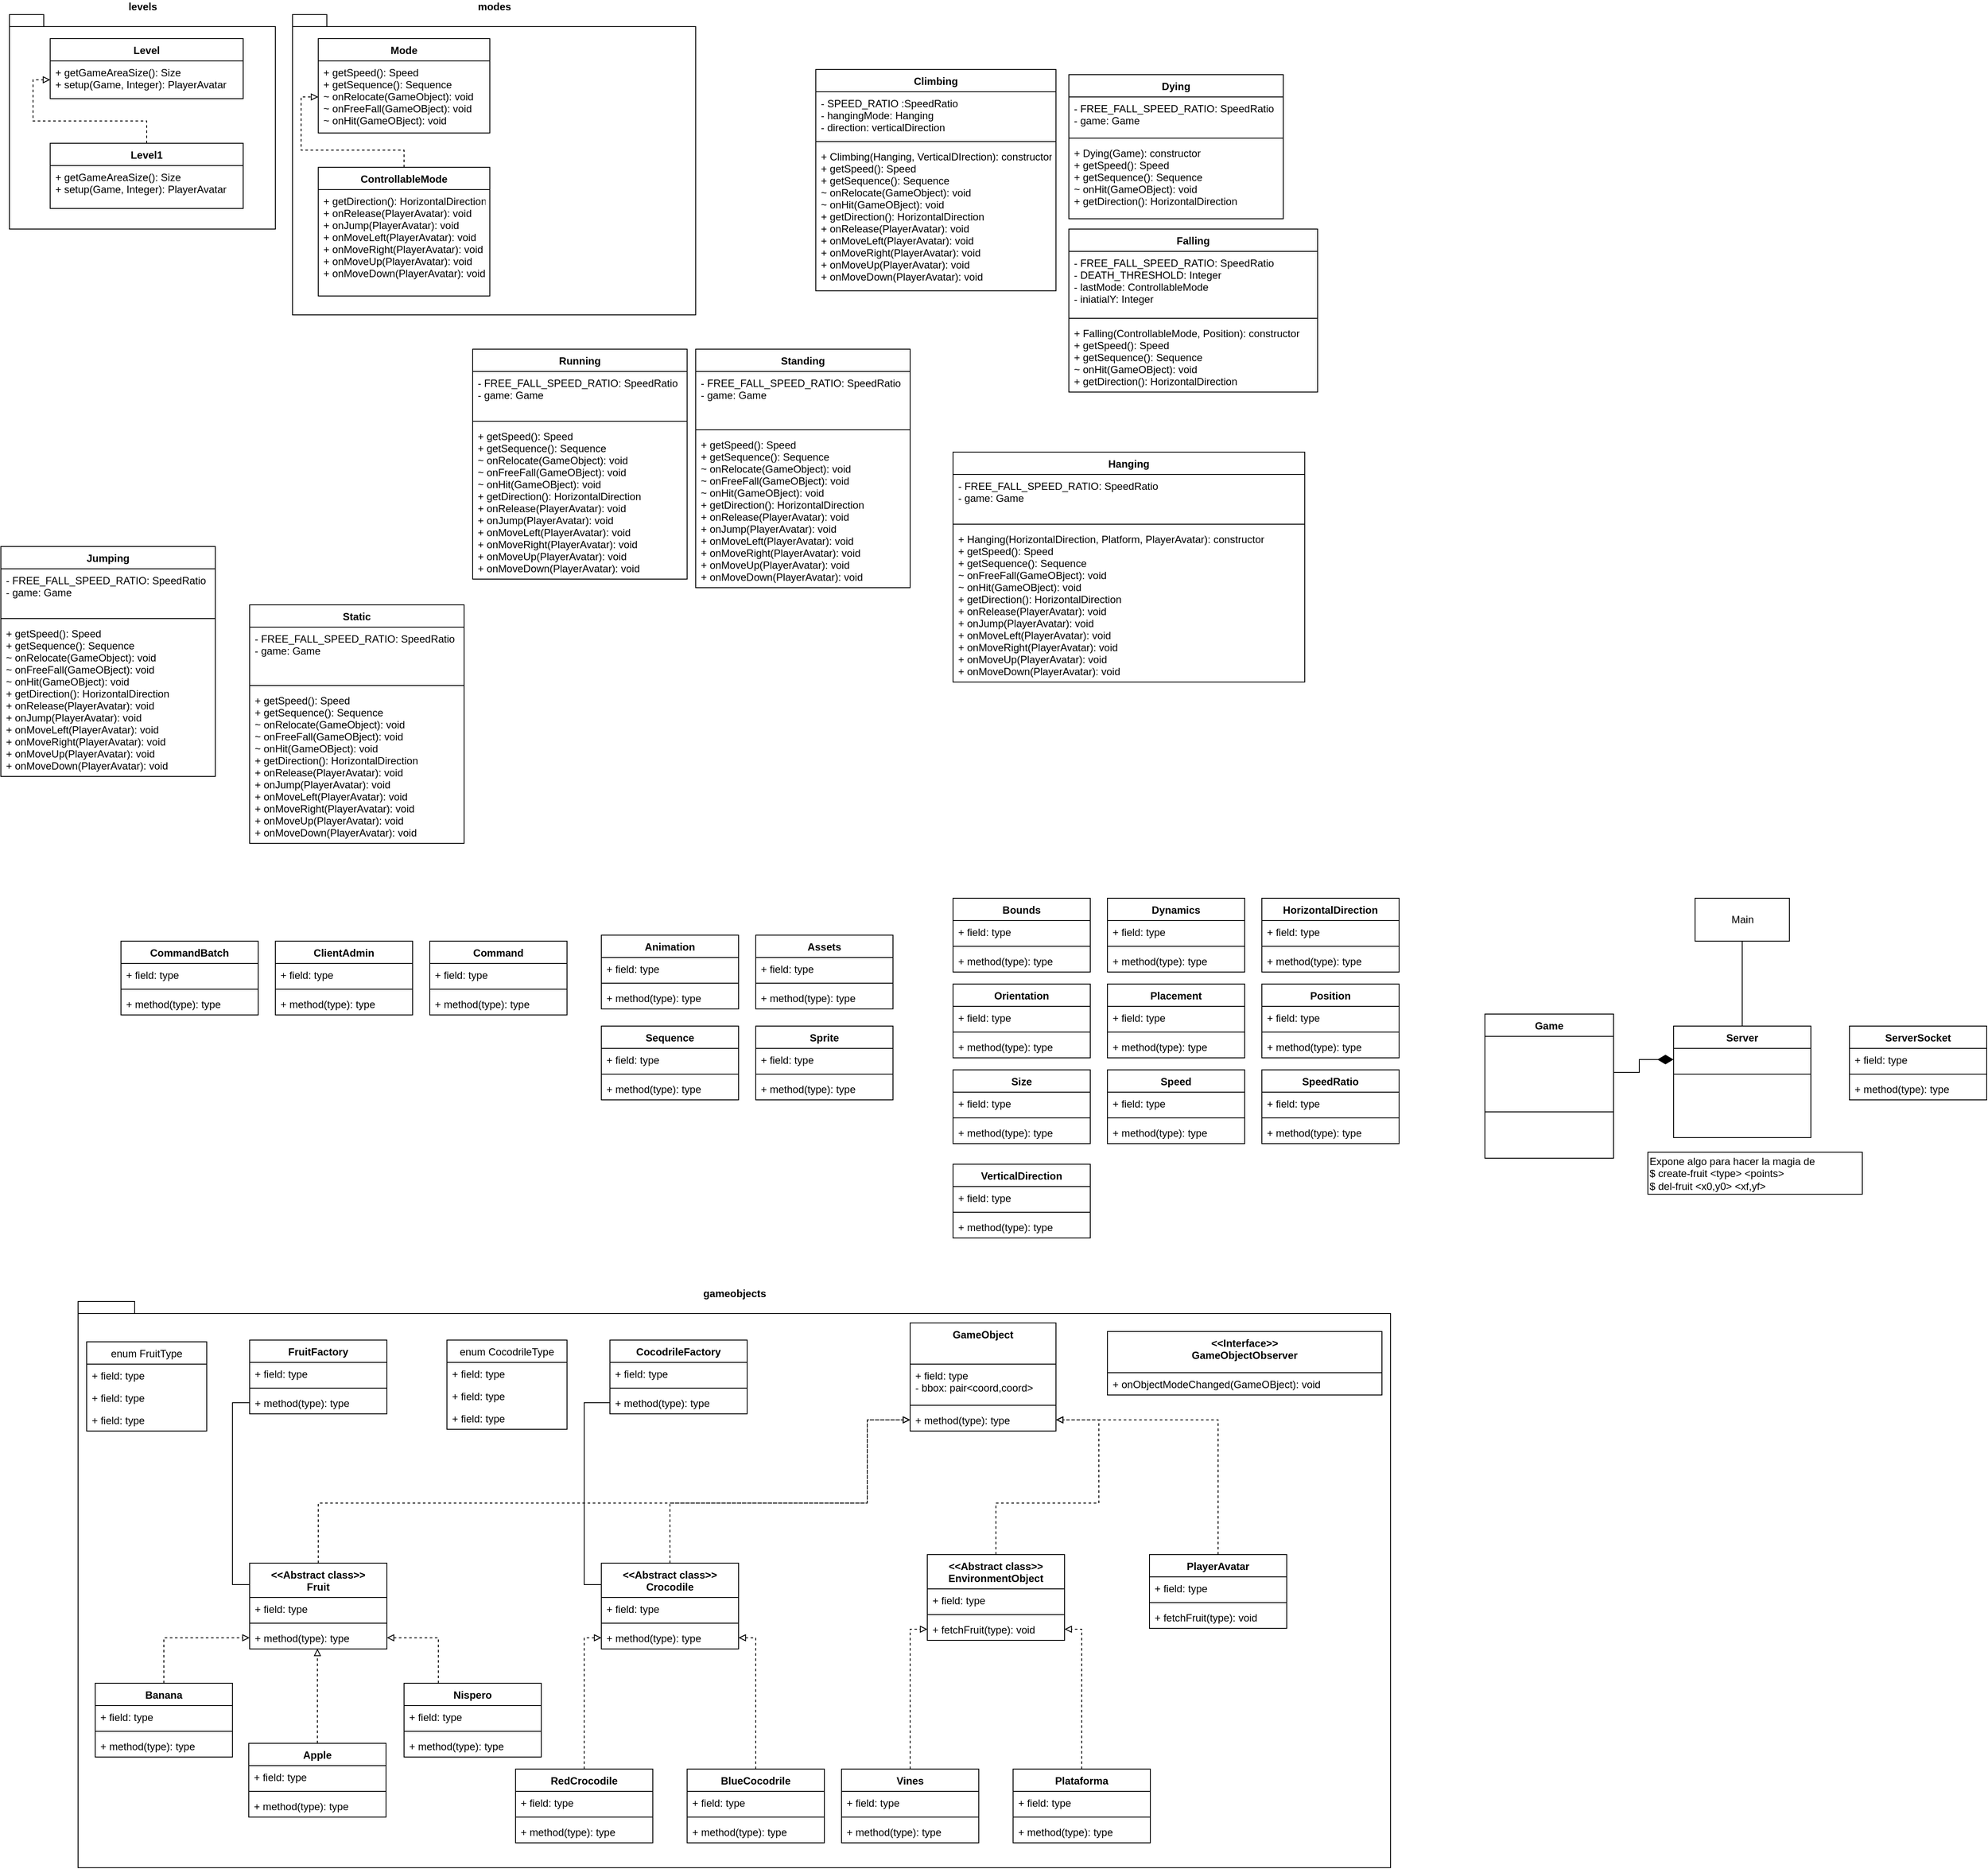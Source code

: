 <mxfile version="14.5.1" type="device" pages="2"><diagram id="uaH-q7rOBK6Ky9ssXsad" name="Java"><mxGraphModel dx="3373" dy="2055" grid="1" gridSize="10" guides="1" tooltips="1" connect="1" arrows="1" fold="1" page="1" pageScale="1" pageWidth="850" pageHeight="1100" math="0" shadow="0"><root><mxCell id="0"/><mxCell id="1" parent="0"/><mxCell id="klMXFkPyO6A5A6POpmez-326" value="modes" style="shape=folder;fontStyle=1;spacingTop=10;tabWidth=40;tabHeight=14;tabPosition=left;html=1;labelPosition=center;verticalLabelPosition=top;align=center;verticalAlign=bottom;" vertex="1" parent="1"><mxGeometry x="-1340" y="-550" width="470" height="350" as="geometry"/></mxCell><mxCell id="klMXFkPyO6A5A6POpmez-325" value="levels" style="shape=folder;fontStyle=1;spacingTop=10;tabWidth=40;tabHeight=14;tabPosition=left;html=1;labelPosition=center;verticalLabelPosition=top;align=center;verticalAlign=bottom;" vertex="1" parent="1"><mxGeometry x="-1670" y="-550" width="310" height="250" as="geometry"/></mxCell><mxCell id="pXNgIAThSPQc1hBLqP_n-34" value="gameobjects" style="shape=folder;fontStyle=1;spacingTop=10;tabWidth=40;tabHeight=14;tabPosition=left;html=1;labelPosition=center;verticalLabelPosition=top;align=center;verticalAlign=bottom;" parent="1" vertex="1"><mxGeometry x="-1590" y="950" width="1530" height="660" as="geometry"/></mxCell><mxCell id="pXNgIAThSPQc1hBLqP_n-14" style="edgeStyle=orthogonalEdgeStyle;rounded=0;orthogonalLoop=1;jettySize=auto;html=1;exitX=0.5;exitY=0;exitDx=0;exitDy=0;entryX=0;entryY=0.5;entryDx=0;entryDy=0;dashed=1;endArrow=block;endFill=0;" parent="1" source="VCWMj5LCKk2TwLhpMSmU-18" target="WwbJ0MnaYYisVBygQ1Aa-48" edge="1"><mxGeometry relative="1" as="geometry"><Array as="points"><mxPoint x="-1310" y="1185"/><mxPoint x="-670" y="1185"/><mxPoint x="-670" y="1088"/></Array></mxGeometry></mxCell><mxCell id="pXNgIAThSPQc1hBLqP_n-19" style="edgeStyle=orthogonalEdgeStyle;rounded=0;orthogonalLoop=1;jettySize=auto;html=1;exitX=0;exitY=0.25;exitDx=0;exitDy=0;entryX=0;entryY=0.5;entryDx=0;entryDy=0;endArrow=none;endFill=0;" parent="1" source="VCWMj5LCKk2TwLhpMSmU-18" target="WwbJ0MnaYYisVBygQ1Aa-33" edge="1"><mxGeometry relative="1" as="geometry"/></mxCell><mxCell id="VCWMj5LCKk2TwLhpMSmU-18" value="&lt;&lt;Abstract class&gt;&gt;&#10;Fruit" style="swimlane;fontStyle=1;align=center;verticalAlign=top;childLayout=stackLayout;horizontal=1;startSize=40;horizontalStack=0;resizeParent=1;resizeParentMax=0;resizeLast=0;collapsible=1;marginBottom=0;" parent="1" vertex="1"><mxGeometry x="-1390" y="1255" width="160" height="100" as="geometry"/></mxCell><mxCell id="VCWMj5LCKk2TwLhpMSmU-19" value="+ field: type" style="text;strokeColor=none;fillColor=none;align=left;verticalAlign=top;spacingLeft=4;spacingRight=4;overflow=hidden;rotatable=0;points=[[0,0.5],[1,0.5]];portConstraint=eastwest;" parent="VCWMj5LCKk2TwLhpMSmU-18" vertex="1"><mxGeometry y="40" width="160" height="26" as="geometry"/></mxCell><mxCell id="VCWMj5LCKk2TwLhpMSmU-20" value="" style="line;strokeWidth=1;fillColor=none;align=left;verticalAlign=middle;spacingTop=-1;spacingLeft=3;spacingRight=3;rotatable=0;labelPosition=right;points=[];portConstraint=eastwest;" parent="VCWMj5LCKk2TwLhpMSmU-18" vertex="1"><mxGeometry y="66" width="160" height="8" as="geometry"/></mxCell><mxCell id="VCWMj5LCKk2TwLhpMSmU-21" value="+ method(type): type" style="text;strokeColor=none;fillColor=none;align=left;verticalAlign=top;spacingLeft=4;spacingRight=4;overflow=hidden;rotatable=0;points=[[0,0.5],[1,0.5]];portConstraint=eastwest;" parent="VCWMj5LCKk2TwLhpMSmU-18" vertex="1"><mxGeometry y="74" width="160" height="26" as="geometry"/></mxCell><mxCell id="pXNgIAThSPQc1hBLqP_n-9" style="edgeStyle=orthogonalEdgeStyle;rounded=0;orthogonalLoop=1;jettySize=auto;html=1;exitX=0.5;exitY=0;exitDx=0;exitDy=0;entryX=0;entryY=0.5;entryDx=0;entryDy=0;startArrow=none;startFill=0;endArrow=block;endFill=0;dashed=1;" parent="1" source="VCWMj5LCKk2TwLhpMSmU-22" target="VCWMj5LCKk2TwLhpMSmU-21" edge="1"><mxGeometry relative="1" as="geometry"/></mxCell><mxCell id="VCWMj5LCKk2TwLhpMSmU-22" value="Banana" style="swimlane;fontStyle=1;align=center;verticalAlign=top;childLayout=stackLayout;horizontal=1;startSize=26;horizontalStack=0;resizeParent=1;resizeParentMax=0;resizeLast=0;collapsible=1;marginBottom=0;" parent="1" vertex="1"><mxGeometry x="-1570" y="1395" width="160" height="86" as="geometry"/></mxCell><mxCell id="VCWMj5LCKk2TwLhpMSmU-23" value="+ field: type" style="text;strokeColor=none;fillColor=none;align=left;verticalAlign=top;spacingLeft=4;spacingRight=4;overflow=hidden;rotatable=0;points=[[0,0.5],[1,0.5]];portConstraint=eastwest;" parent="VCWMj5LCKk2TwLhpMSmU-22" vertex="1"><mxGeometry y="26" width="160" height="26" as="geometry"/></mxCell><mxCell id="VCWMj5LCKk2TwLhpMSmU-24" value="" style="line;strokeWidth=1;fillColor=none;align=left;verticalAlign=middle;spacingTop=-1;spacingLeft=3;spacingRight=3;rotatable=0;labelPosition=right;points=[];portConstraint=eastwest;" parent="VCWMj5LCKk2TwLhpMSmU-22" vertex="1"><mxGeometry y="52" width="160" height="8" as="geometry"/></mxCell><mxCell id="VCWMj5LCKk2TwLhpMSmU-25" value="+ method(type): type" style="text;strokeColor=none;fillColor=none;align=left;verticalAlign=top;spacingLeft=4;spacingRight=4;overflow=hidden;rotatable=0;points=[[0,0.5],[1,0.5]];portConstraint=eastwest;" parent="VCWMj5LCKk2TwLhpMSmU-22" vertex="1"><mxGeometry y="60" width="160" height="26" as="geometry"/></mxCell><mxCell id="pXNgIAThSPQc1hBLqP_n-10" style="edgeStyle=orthogonalEdgeStyle;rounded=0;orthogonalLoop=1;jettySize=auto;html=1;exitX=0.5;exitY=0;exitDx=0;exitDy=0;entryX=0.494;entryY=0.989;entryDx=0;entryDy=0;entryPerimeter=0;startArrow=none;startFill=0;endArrow=block;endFill=0;dashed=1;" parent="1" source="VCWMj5LCKk2TwLhpMSmU-26" target="VCWMj5LCKk2TwLhpMSmU-21" edge="1"><mxGeometry relative="1" as="geometry"/></mxCell><mxCell id="VCWMj5LCKk2TwLhpMSmU-26" value="Apple" style="swimlane;fontStyle=1;align=center;verticalAlign=top;childLayout=stackLayout;horizontal=1;startSize=26;horizontalStack=0;resizeParent=1;resizeParentMax=0;resizeLast=0;collapsible=1;marginBottom=0;" parent="1" vertex="1"><mxGeometry x="-1391" y="1465" width="160" height="86" as="geometry"/></mxCell><mxCell id="VCWMj5LCKk2TwLhpMSmU-27" value="+ field: type" style="text;strokeColor=none;fillColor=none;align=left;verticalAlign=top;spacingLeft=4;spacingRight=4;overflow=hidden;rotatable=0;points=[[0,0.5],[1,0.5]];portConstraint=eastwest;" parent="VCWMj5LCKk2TwLhpMSmU-26" vertex="1"><mxGeometry y="26" width="160" height="26" as="geometry"/></mxCell><mxCell id="VCWMj5LCKk2TwLhpMSmU-28" value="" style="line;strokeWidth=1;fillColor=none;align=left;verticalAlign=middle;spacingTop=-1;spacingLeft=3;spacingRight=3;rotatable=0;labelPosition=right;points=[];portConstraint=eastwest;" parent="VCWMj5LCKk2TwLhpMSmU-26" vertex="1"><mxGeometry y="52" width="160" height="8" as="geometry"/></mxCell><mxCell id="VCWMj5LCKk2TwLhpMSmU-29" value="+ method(type): type" style="text;strokeColor=none;fillColor=none;align=left;verticalAlign=top;spacingLeft=4;spacingRight=4;overflow=hidden;rotatable=0;points=[[0,0.5],[1,0.5]];portConstraint=eastwest;" parent="VCWMj5LCKk2TwLhpMSmU-26" vertex="1"><mxGeometry y="60" width="160" height="26" as="geometry"/></mxCell><mxCell id="pXNgIAThSPQc1hBLqP_n-6" style="edgeStyle=orthogonalEdgeStyle;rounded=0;orthogonalLoop=1;jettySize=auto;html=1;exitX=0.25;exitY=0;exitDx=0;exitDy=0;startArrow=none;startFill=0;endArrow=block;endFill=0;dashed=1;" parent="1" source="VCWMj5LCKk2TwLhpMSmU-30" target="VCWMj5LCKk2TwLhpMSmU-21" edge="1"><mxGeometry relative="1" as="geometry"/></mxCell><mxCell id="VCWMj5LCKk2TwLhpMSmU-30" value="Nispero" style="swimlane;fontStyle=1;align=center;verticalAlign=top;childLayout=stackLayout;horizontal=1;startSize=26;horizontalStack=0;resizeParent=1;resizeParentMax=0;resizeLast=0;collapsible=1;marginBottom=0;" parent="1" vertex="1"><mxGeometry x="-1210" y="1395" width="160" height="86" as="geometry"/></mxCell><mxCell id="VCWMj5LCKk2TwLhpMSmU-31" value="+ field: type" style="text;strokeColor=none;fillColor=none;align=left;verticalAlign=top;spacingLeft=4;spacingRight=4;overflow=hidden;rotatable=0;points=[[0,0.5],[1,0.5]];portConstraint=eastwest;" parent="VCWMj5LCKk2TwLhpMSmU-30" vertex="1"><mxGeometry y="26" width="160" height="26" as="geometry"/></mxCell><mxCell id="VCWMj5LCKk2TwLhpMSmU-32" value="" style="line;strokeWidth=1;fillColor=none;align=left;verticalAlign=middle;spacingTop=-1;spacingLeft=3;spacingRight=3;rotatable=0;labelPosition=right;points=[];portConstraint=eastwest;" parent="VCWMj5LCKk2TwLhpMSmU-30" vertex="1"><mxGeometry y="52" width="160" height="8" as="geometry"/></mxCell><mxCell id="VCWMj5LCKk2TwLhpMSmU-33" value="+ method(type): type" style="text;strokeColor=none;fillColor=none;align=left;verticalAlign=top;spacingLeft=4;spacingRight=4;overflow=hidden;rotatable=0;points=[[0,0.5],[1,0.5]];portConstraint=eastwest;" parent="VCWMj5LCKk2TwLhpMSmU-30" vertex="1"><mxGeometry y="60" width="160" height="26" as="geometry"/></mxCell><mxCell id="VCWMj5LCKk2TwLhpMSmU-34" value="Game" style="swimlane;fontStyle=1;align=center;verticalAlign=top;childLayout=stackLayout;horizontal=1;startSize=26;horizontalStack=0;resizeParent=1;resizeParentMax=0;resizeLast=0;collapsible=1;marginBottom=0;" parent="1" vertex="1"><mxGeometry x="50" y="615" width="150" height="168" as="geometry"/></mxCell><mxCell id="VCWMj5LCKk2TwLhpMSmU-35" value=" " style="text;strokeColor=none;fillColor=none;align=left;verticalAlign=top;spacingLeft=4;spacingRight=4;overflow=hidden;rotatable=0;points=[[0,0.5],[1,0.5]];portConstraint=eastwest;" parent="VCWMj5LCKk2TwLhpMSmU-34" vertex="1"><mxGeometry y="26" width="150" height="84" as="geometry"/></mxCell><mxCell id="VCWMj5LCKk2TwLhpMSmU-36" value="" style="line;strokeWidth=1;fillColor=none;align=left;verticalAlign=middle;spacingTop=-1;spacingLeft=3;spacingRight=3;rotatable=0;labelPosition=right;points=[];portConstraint=eastwest;" parent="VCWMj5LCKk2TwLhpMSmU-34" vertex="1"><mxGeometry y="110" width="150" height="8" as="geometry"/></mxCell><mxCell id="VCWMj5LCKk2TwLhpMSmU-37" value=" " style="text;strokeColor=none;fillColor=none;align=left;verticalAlign=top;spacingLeft=4;spacingRight=4;overflow=hidden;rotatable=0;points=[[0,0.5],[1,0.5]];portConstraint=eastwest;" parent="VCWMj5LCKk2TwLhpMSmU-34" vertex="1"><mxGeometry y="118" width="150" height="50" as="geometry"/></mxCell><mxCell id="pXNgIAThSPQc1hBLqP_n-17" style="edgeStyle=orthogonalEdgeStyle;rounded=0;orthogonalLoop=1;jettySize=auto;html=1;exitX=0.5;exitY=0;exitDx=0;exitDy=0;dashed=1;endArrow=block;endFill=0;" parent="1" source="VCWMj5LCKk2TwLhpMSmU-48" target="WwbJ0MnaYYisVBygQ1Aa-48" edge="1"><mxGeometry relative="1" as="geometry"/></mxCell><mxCell id="VCWMj5LCKk2TwLhpMSmU-48" value="PlayerAvatar" style="swimlane;fontStyle=1;align=center;verticalAlign=top;childLayout=stackLayout;horizontal=1;startSize=26;horizontalStack=0;resizeParent=1;resizeParentMax=0;resizeLast=0;collapsible=1;marginBottom=0;" parent="1" vertex="1"><mxGeometry x="-341" y="1245" width="160" height="86" as="geometry"/></mxCell><mxCell id="VCWMj5LCKk2TwLhpMSmU-49" value="+ field: type" style="text;strokeColor=none;fillColor=none;align=left;verticalAlign=top;spacingLeft=4;spacingRight=4;overflow=hidden;rotatable=0;points=[[0,0.5],[1,0.5]];portConstraint=eastwest;" parent="VCWMj5LCKk2TwLhpMSmU-48" vertex="1"><mxGeometry y="26" width="160" height="26" as="geometry"/></mxCell><mxCell id="VCWMj5LCKk2TwLhpMSmU-50" value="" style="line;strokeWidth=1;fillColor=none;align=left;verticalAlign=middle;spacingTop=-1;spacingLeft=3;spacingRight=3;rotatable=0;labelPosition=right;points=[];portConstraint=eastwest;" parent="VCWMj5LCKk2TwLhpMSmU-48" vertex="1"><mxGeometry y="52" width="160" height="8" as="geometry"/></mxCell><mxCell id="VCWMj5LCKk2TwLhpMSmU-51" value="+ fetchFruit(type): void" style="text;strokeColor=none;fillColor=none;align=left;verticalAlign=top;spacingLeft=4;spacingRight=4;overflow=hidden;rotatable=0;points=[[0,0.5],[1,0.5]];portConstraint=eastwest;" parent="VCWMj5LCKk2TwLhpMSmU-48" vertex="1"><mxGeometry y="60" width="160" height="26" as="geometry"/></mxCell><mxCell id="VCWMj5LCKk2TwLhpMSmU-52" value="Server" style="swimlane;fontStyle=1;align=center;verticalAlign=top;childLayout=stackLayout;horizontal=1;startSize=26;horizontalStack=0;resizeParent=1;resizeParentMax=0;resizeLast=0;collapsible=1;marginBottom=0;" parent="1" vertex="1"><mxGeometry x="270" y="629" width="160" height="130" as="geometry"/></mxCell><mxCell id="VCWMj5LCKk2TwLhpMSmU-53" value=" " style="text;strokeColor=none;fillColor=none;align=left;verticalAlign=top;spacingLeft=4;spacingRight=4;overflow=hidden;rotatable=0;points=[[0,0.5],[1,0.5]];portConstraint=eastwest;" parent="VCWMj5LCKk2TwLhpMSmU-52" vertex="1"><mxGeometry y="26" width="160" height="26" as="geometry"/></mxCell><mxCell id="VCWMj5LCKk2TwLhpMSmU-54" value="" style="line;strokeWidth=1;fillColor=none;align=left;verticalAlign=middle;spacingTop=-1;spacingLeft=3;spacingRight=3;rotatable=0;labelPosition=right;points=[];portConstraint=eastwest;" parent="VCWMj5LCKk2TwLhpMSmU-52" vertex="1"><mxGeometry y="52" width="160" height="8" as="geometry"/></mxCell><mxCell id="VCWMj5LCKk2TwLhpMSmU-55" value=" " style="text;strokeColor=none;fillColor=none;align=left;verticalAlign=top;spacingLeft=4;spacingRight=4;overflow=hidden;rotatable=0;points=[[0,0.5],[1,0.5]];portConstraint=eastwest;" parent="VCWMj5LCKk2TwLhpMSmU-52" vertex="1"><mxGeometry y="60" width="160" height="70" as="geometry"/></mxCell><mxCell id="pXNgIAThSPQc1hBLqP_n-15" style="edgeStyle=orthogonalEdgeStyle;rounded=0;orthogonalLoop=1;jettySize=auto;html=1;exitX=0.5;exitY=0;exitDx=0;exitDy=0;entryX=0;entryY=0.5;entryDx=0;entryDy=0;dashed=1;endArrow=block;endFill=0;" parent="1" source="VCWMj5LCKk2TwLhpMSmU-56" target="WwbJ0MnaYYisVBygQ1Aa-48" edge="1"><mxGeometry relative="1" as="geometry"><Array as="points"><mxPoint x="-900" y="1185"/><mxPoint x="-670" y="1185"/><mxPoint x="-670" y="1088"/></Array></mxGeometry></mxCell><mxCell id="pXNgIAThSPQc1hBLqP_n-18" style="edgeStyle=orthogonalEdgeStyle;rounded=0;orthogonalLoop=1;jettySize=auto;html=1;exitX=0;exitY=0.25;exitDx=0;exitDy=0;entryX=0;entryY=0.5;entryDx=0;entryDy=0;endArrow=none;endFill=0;" parent="1" source="VCWMj5LCKk2TwLhpMSmU-56" target="WwbJ0MnaYYisVBygQ1Aa-29" edge="1"><mxGeometry relative="1" as="geometry"/></mxCell><mxCell id="VCWMj5LCKk2TwLhpMSmU-56" value="&lt;&lt;Abstract class&gt;&gt;&#10;Crocodile" style="swimlane;fontStyle=1;align=center;verticalAlign=top;childLayout=stackLayout;horizontal=1;startSize=40;horizontalStack=0;resizeParent=1;resizeParentMax=0;resizeLast=0;collapsible=1;marginBottom=0;" parent="1" vertex="1"><mxGeometry x="-980" y="1255" width="160" height="100" as="geometry"/></mxCell><mxCell id="VCWMj5LCKk2TwLhpMSmU-57" value="+ field: type" style="text;strokeColor=none;fillColor=none;align=left;verticalAlign=top;spacingLeft=4;spacingRight=4;overflow=hidden;rotatable=0;points=[[0,0.5],[1,0.5]];portConstraint=eastwest;" parent="VCWMj5LCKk2TwLhpMSmU-56" vertex="1"><mxGeometry y="40" width="160" height="26" as="geometry"/></mxCell><mxCell id="VCWMj5LCKk2TwLhpMSmU-58" value="" style="line;strokeWidth=1;fillColor=none;align=left;verticalAlign=middle;spacingTop=-1;spacingLeft=3;spacingRight=3;rotatable=0;labelPosition=right;points=[];portConstraint=eastwest;" parent="VCWMj5LCKk2TwLhpMSmU-56" vertex="1"><mxGeometry y="66" width="160" height="8" as="geometry"/></mxCell><mxCell id="VCWMj5LCKk2TwLhpMSmU-59" value="+ method(type): type" style="text;strokeColor=none;fillColor=none;align=left;verticalAlign=top;spacingLeft=4;spacingRight=4;overflow=hidden;rotatable=0;points=[[0,0.5],[1,0.5]];portConstraint=eastwest;" parent="VCWMj5LCKk2TwLhpMSmU-56" vertex="1"><mxGeometry y="74" width="160" height="26" as="geometry"/></mxCell><mxCell id="pXNgIAThSPQc1hBLqP_n-5" style="edgeStyle=orthogonalEdgeStyle;rounded=0;orthogonalLoop=1;jettySize=auto;html=1;exitX=0.5;exitY=0;exitDx=0;exitDy=0;entryX=1;entryY=0.5;entryDx=0;entryDy=0;startArrow=none;startFill=0;endArrow=block;endFill=0;dashed=1;" parent="1" source="VCWMj5LCKk2TwLhpMSmU-60" target="VCWMj5LCKk2TwLhpMSmU-59" edge="1"><mxGeometry relative="1" as="geometry"/></mxCell><mxCell id="VCWMj5LCKk2TwLhpMSmU-60" value="BlueCocodrile" style="swimlane;fontStyle=1;align=center;verticalAlign=top;childLayout=stackLayout;horizontal=1;startSize=26;horizontalStack=0;resizeParent=1;resizeParentMax=0;resizeLast=0;collapsible=1;marginBottom=0;" parent="1" vertex="1"><mxGeometry x="-880" y="1495" width="160" height="86" as="geometry"/></mxCell><mxCell id="VCWMj5LCKk2TwLhpMSmU-61" value="+ field: type" style="text;strokeColor=none;fillColor=none;align=left;verticalAlign=top;spacingLeft=4;spacingRight=4;overflow=hidden;rotatable=0;points=[[0,0.5],[1,0.5]];portConstraint=eastwest;" parent="VCWMj5LCKk2TwLhpMSmU-60" vertex="1"><mxGeometry y="26" width="160" height="26" as="geometry"/></mxCell><mxCell id="VCWMj5LCKk2TwLhpMSmU-62" value="" style="line;strokeWidth=1;fillColor=none;align=left;verticalAlign=middle;spacingTop=-1;spacingLeft=3;spacingRight=3;rotatable=0;labelPosition=right;points=[];portConstraint=eastwest;" parent="VCWMj5LCKk2TwLhpMSmU-60" vertex="1"><mxGeometry y="52" width="160" height="8" as="geometry"/></mxCell><mxCell id="VCWMj5LCKk2TwLhpMSmU-63" value="+ method(type): type" style="text;strokeColor=none;fillColor=none;align=left;verticalAlign=top;spacingLeft=4;spacingRight=4;overflow=hidden;rotatable=0;points=[[0,0.5],[1,0.5]];portConstraint=eastwest;" parent="VCWMj5LCKk2TwLhpMSmU-60" vertex="1"><mxGeometry y="60" width="160" height="26" as="geometry"/></mxCell><mxCell id="pXNgIAThSPQc1hBLqP_n-4" style="edgeStyle=orthogonalEdgeStyle;rounded=0;orthogonalLoop=1;jettySize=auto;html=1;exitX=0.5;exitY=0;exitDx=0;exitDy=0;entryX=0;entryY=0.5;entryDx=0;entryDy=0;startArrow=none;startFill=0;endArrow=block;endFill=0;dashed=1;" parent="1" source="VCWMj5LCKk2TwLhpMSmU-64" target="VCWMj5LCKk2TwLhpMSmU-59" edge="1"><mxGeometry relative="1" as="geometry"/></mxCell><mxCell id="VCWMj5LCKk2TwLhpMSmU-64" value="RedCrocodile" style="swimlane;fontStyle=1;align=center;verticalAlign=top;childLayout=stackLayout;horizontal=1;startSize=26;horizontalStack=0;resizeParent=1;resizeParentMax=0;resizeLast=0;collapsible=1;marginBottom=0;" parent="1" vertex="1"><mxGeometry x="-1080" y="1495" width="160" height="86" as="geometry"/></mxCell><mxCell id="VCWMj5LCKk2TwLhpMSmU-65" value="+ field: type" style="text;strokeColor=none;fillColor=none;align=left;verticalAlign=top;spacingLeft=4;spacingRight=4;overflow=hidden;rotatable=0;points=[[0,0.5],[1,0.5]];portConstraint=eastwest;" parent="VCWMj5LCKk2TwLhpMSmU-64" vertex="1"><mxGeometry y="26" width="160" height="26" as="geometry"/></mxCell><mxCell id="VCWMj5LCKk2TwLhpMSmU-66" value="" style="line;strokeWidth=1;fillColor=none;align=left;verticalAlign=middle;spacingTop=-1;spacingLeft=3;spacingRight=3;rotatable=0;labelPosition=right;points=[];portConstraint=eastwest;" parent="VCWMj5LCKk2TwLhpMSmU-64" vertex="1"><mxGeometry y="52" width="160" height="8" as="geometry"/></mxCell><mxCell id="VCWMj5LCKk2TwLhpMSmU-67" value="+ method(type): type" style="text;strokeColor=none;fillColor=none;align=left;verticalAlign=top;spacingLeft=4;spacingRight=4;overflow=hidden;rotatable=0;points=[[0,0.5],[1,0.5]];portConstraint=eastwest;" parent="VCWMj5LCKk2TwLhpMSmU-64" vertex="1"><mxGeometry y="60" width="160" height="26" as="geometry"/></mxCell><mxCell id="VCWMj5LCKk2TwLhpMSmU-68" value="ServerSocket" style="swimlane;fontStyle=1;align=center;verticalAlign=top;childLayout=stackLayout;horizontal=1;startSize=26;horizontalStack=0;resizeParent=1;resizeParentMax=0;resizeLast=0;collapsible=1;marginBottom=0;" parent="1" vertex="1"><mxGeometry x="475" y="629" width="160" height="86" as="geometry"/></mxCell><mxCell id="VCWMj5LCKk2TwLhpMSmU-69" value="+ field: type" style="text;strokeColor=none;fillColor=none;align=left;verticalAlign=top;spacingLeft=4;spacingRight=4;overflow=hidden;rotatable=0;points=[[0,0.5],[1,0.5]];portConstraint=eastwest;" parent="VCWMj5LCKk2TwLhpMSmU-68" vertex="1"><mxGeometry y="26" width="160" height="26" as="geometry"/></mxCell><mxCell id="VCWMj5LCKk2TwLhpMSmU-70" value="" style="line;strokeWidth=1;fillColor=none;align=left;verticalAlign=middle;spacingTop=-1;spacingLeft=3;spacingRight=3;rotatable=0;labelPosition=right;points=[];portConstraint=eastwest;" parent="VCWMj5LCKk2TwLhpMSmU-68" vertex="1"><mxGeometry y="52" width="160" height="8" as="geometry"/></mxCell><mxCell id="VCWMj5LCKk2TwLhpMSmU-71" value="+ method(type): type" style="text;strokeColor=none;fillColor=none;align=left;verticalAlign=top;spacingLeft=4;spacingRight=4;overflow=hidden;rotatable=0;points=[[0,0.5],[1,0.5]];portConstraint=eastwest;" parent="VCWMj5LCKk2TwLhpMSmU-68" vertex="1"><mxGeometry y="60" width="160" height="26" as="geometry"/></mxCell><mxCell id="WwbJ0MnaYYisVBygQ1Aa-10" style="edgeStyle=orthogonalEdgeStyle;rounded=0;orthogonalLoop=1;jettySize=auto;html=1;exitX=0.5;exitY=1;exitDx=0;exitDy=0;entryX=0.5;entryY=0;entryDx=0;entryDy=0;endArrow=none;endFill=0;endSize=16;" parent="1" source="VCWMj5LCKk2TwLhpMSmU-76" target="VCWMj5LCKk2TwLhpMSmU-52" edge="1"><mxGeometry relative="1" as="geometry"/></mxCell><mxCell id="VCWMj5LCKk2TwLhpMSmU-76" value="Main" style="html=1;" parent="1" vertex="1"><mxGeometry x="295" y="480" width="110" height="50" as="geometry"/></mxCell><mxCell id="WwbJ0MnaYYisVBygQ1Aa-8" style="edgeStyle=orthogonalEdgeStyle;rounded=0;orthogonalLoop=1;jettySize=auto;html=1;exitX=1;exitY=0.5;exitDx=0;exitDy=0;entryX=0;entryY=0.5;entryDx=0;entryDy=0;endArrow=diamondThin;endFill=1;endSize=16;" parent="1" source="VCWMj5LCKk2TwLhpMSmU-35" target="VCWMj5LCKk2TwLhpMSmU-53" edge="1"><mxGeometry relative="1" as="geometry"/></mxCell><mxCell id="WwbJ0MnaYYisVBygQ1Aa-12" value="Expone algo para hacer la magia de&lt;br&gt;$ create-fruit &amp;lt;type&amp;gt; &amp;lt;points&amp;gt;&lt;br&gt;$ del-fruit &amp;lt;x0,y0&amp;gt; &amp;lt;xf,yf&amp;gt;" style="rounded=0;whiteSpace=wrap;html=1;align=left;" parent="1" vertex="1"><mxGeometry x="240" y="776" width="250" height="49" as="geometry"/></mxCell><mxCell id="WwbJ0MnaYYisVBygQ1Aa-26" value="CocodrileFactory" style="swimlane;fontStyle=1;align=center;verticalAlign=top;childLayout=stackLayout;horizontal=1;startSize=26;horizontalStack=0;resizeParent=1;resizeParentMax=0;resizeLast=0;collapsible=1;marginBottom=0;" parent="1" vertex="1"><mxGeometry x="-970" y="995" width="160" height="86" as="geometry"/></mxCell><mxCell id="WwbJ0MnaYYisVBygQ1Aa-27" value="+ field: type" style="text;strokeColor=none;fillColor=none;align=left;verticalAlign=top;spacingLeft=4;spacingRight=4;overflow=hidden;rotatable=0;points=[[0,0.5],[1,0.5]];portConstraint=eastwest;" parent="WwbJ0MnaYYisVBygQ1Aa-26" vertex="1"><mxGeometry y="26" width="160" height="26" as="geometry"/></mxCell><mxCell id="WwbJ0MnaYYisVBygQ1Aa-28" value="" style="line;strokeWidth=1;fillColor=none;align=left;verticalAlign=middle;spacingTop=-1;spacingLeft=3;spacingRight=3;rotatable=0;labelPosition=right;points=[];portConstraint=eastwest;" parent="WwbJ0MnaYYisVBygQ1Aa-26" vertex="1"><mxGeometry y="52" width="160" height="8" as="geometry"/></mxCell><mxCell id="WwbJ0MnaYYisVBygQ1Aa-29" value="+ method(type): type" style="text;strokeColor=none;fillColor=none;align=left;verticalAlign=top;spacingLeft=4;spacingRight=4;overflow=hidden;rotatable=0;points=[[0,0.5],[1,0.5]];portConstraint=eastwest;" parent="WwbJ0MnaYYisVBygQ1Aa-26" vertex="1"><mxGeometry y="60" width="160" height="26" as="geometry"/></mxCell><mxCell id="WwbJ0MnaYYisVBygQ1Aa-30" value="FruitFactory" style="swimlane;fontStyle=1;align=center;verticalAlign=top;childLayout=stackLayout;horizontal=1;startSize=26;horizontalStack=0;resizeParent=1;resizeParentMax=0;resizeLast=0;collapsible=1;marginBottom=0;" parent="1" vertex="1"><mxGeometry x="-1390" y="995" width="160" height="86" as="geometry"/></mxCell><mxCell id="WwbJ0MnaYYisVBygQ1Aa-31" value="+ field: type" style="text;strokeColor=none;fillColor=none;align=left;verticalAlign=top;spacingLeft=4;spacingRight=4;overflow=hidden;rotatable=0;points=[[0,0.5],[1,0.5]];portConstraint=eastwest;" parent="WwbJ0MnaYYisVBygQ1Aa-30" vertex="1"><mxGeometry y="26" width="160" height="26" as="geometry"/></mxCell><mxCell id="WwbJ0MnaYYisVBygQ1Aa-32" value="" style="line;strokeWidth=1;fillColor=none;align=left;verticalAlign=middle;spacingTop=-1;spacingLeft=3;spacingRight=3;rotatable=0;labelPosition=right;points=[];portConstraint=eastwest;" parent="WwbJ0MnaYYisVBygQ1Aa-30" vertex="1"><mxGeometry y="52" width="160" height="8" as="geometry"/></mxCell><mxCell id="WwbJ0MnaYYisVBygQ1Aa-33" value="+ method(type): type" style="text;strokeColor=none;fillColor=none;align=left;verticalAlign=top;spacingLeft=4;spacingRight=4;overflow=hidden;rotatable=0;points=[[0,0.5],[1,0.5]];portConstraint=eastwest;" parent="WwbJ0MnaYYisVBygQ1Aa-30" vertex="1"><mxGeometry y="60" width="160" height="26" as="geometry"/></mxCell><mxCell id="WwbJ0MnaYYisVBygQ1Aa-45" value="GameObject" style="swimlane;fontStyle=1;align=center;verticalAlign=top;childLayout=stackLayout;horizontal=1;startSize=48;horizontalStack=0;resizeParent=1;resizeParentMax=0;resizeLast=0;collapsible=1;marginBottom=0;" parent="1" vertex="1"><mxGeometry x="-620" y="975" width="170" height="126" as="geometry"/></mxCell><mxCell id="WwbJ0MnaYYisVBygQ1Aa-46" value="+ field: type&#10;- bbox: pair&lt;coord,coord&gt;" style="text;strokeColor=none;fillColor=none;align=left;verticalAlign=top;spacingLeft=4;spacingRight=4;overflow=hidden;rotatable=0;points=[[0,0.5],[1,0.5]];portConstraint=eastwest;" parent="WwbJ0MnaYYisVBygQ1Aa-45" vertex="1"><mxGeometry y="48" width="170" height="44" as="geometry"/></mxCell><mxCell id="WwbJ0MnaYYisVBygQ1Aa-47" value="" style="line;strokeWidth=1;fillColor=none;align=left;verticalAlign=middle;spacingTop=-1;spacingLeft=3;spacingRight=3;rotatable=0;labelPosition=right;points=[];portConstraint=eastwest;" parent="WwbJ0MnaYYisVBygQ1Aa-45" vertex="1"><mxGeometry y="92" width="170" height="8" as="geometry"/></mxCell><mxCell id="WwbJ0MnaYYisVBygQ1Aa-48" value="+ method(type): type" style="text;strokeColor=none;fillColor=none;align=left;verticalAlign=top;spacingLeft=4;spacingRight=4;overflow=hidden;rotatable=0;points=[[0,0.5],[1,0.5]];portConstraint=eastwest;" parent="WwbJ0MnaYYisVBygQ1Aa-45" vertex="1"><mxGeometry y="100" width="170" height="26" as="geometry"/></mxCell><mxCell id="pXNgIAThSPQc1hBLqP_n-16" style="edgeStyle=orthogonalEdgeStyle;rounded=0;orthogonalLoop=1;jettySize=auto;html=1;exitX=0.5;exitY=0;exitDx=0;exitDy=0;entryX=1;entryY=0.5;entryDx=0;entryDy=0;dashed=1;endArrow=block;endFill=0;" parent="1" source="WwbJ0MnaYYisVBygQ1Aa-54" target="WwbJ0MnaYYisVBygQ1Aa-48" edge="1"><mxGeometry relative="1" as="geometry"><mxPoint x="-390" y="1088" as="targetPoint"/><Array as="points"><mxPoint x="-520" y="1185"/><mxPoint x="-400" y="1185"/><mxPoint x="-400" y="1088"/></Array></mxGeometry></mxCell><mxCell id="WwbJ0MnaYYisVBygQ1Aa-54" value="&lt;&lt;Abstract class&gt;&gt;&#10;EnvironmentObject" style="swimlane;fontStyle=1;align=center;verticalAlign=top;childLayout=stackLayout;horizontal=1;startSize=40;horizontalStack=0;resizeParent=1;resizeParentMax=0;resizeLast=0;collapsible=1;marginBottom=0;" parent="1" vertex="1"><mxGeometry x="-600" y="1245" width="160" height="100" as="geometry"/></mxCell><mxCell id="WwbJ0MnaYYisVBygQ1Aa-55" value="+ field: type" style="text;strokeColor=none;fillColor=none;align=left;verticalAlign=top;spacingLeft=4;spacingRight=4;overflow=hidden;rotatable=0;points=[[0,0.5],[1,0.5]];portConstraint=eastwest;" parent="WwbJ0MnaYYisVBygQ1Aa-54" vertex="1"><mxGeometry y="40" width="160" height="26" as="geometry"/></mxCell><mxCell id="WwbJ0MnaYYisVBygQ1Aa-56" value="" style="line;strokeWidth=1;fillColor=none;align=left;verticalAlign=middle;spacingTop=-1;spacingLeft=3;spacingRight=3;rotatable=0;labelPosition=right;points=[];portConstraint=eastwest;" parent="WwbJ0MnaYYisVBygQ1Aa-54" vertex="1"><mxGeometry y="66" width="160" height="8" as="geometry"/></mxCell><mxCell id="WwbJ0MnaYYisVBygQ1Aa-57" value="+ fetchFruit(type): void" style="text;strokeColor=none;fillColor=none;align=left;verticalAlign=top;spacingLeft=4;spacingRight=4;overflow=hidden;rotatable=0;points=[[0,0.5],[1,0.5]];portConstraint=eastwest;" parent="WwbJ0MnaYYisVBygQ1Aa-54" vertex="1"><mxGeometry y="74" width="160" height="26" as="geometry"/></mxCell><mxCell id="pXNgIAThSPQc1hBLqP_n-11" style="edgeStyle=orthogonalEdgeStyle;rounded=0;orthogonalLoop=1;jettySize=auto;html=1;exitX=0.5;exitY=0;exitDx=0;exitDy=0;entryX=0;entryY=0.5;entryDx=0;entryDy=0;startArrow=none;startFill=0;endArrow=block;endFill=0;dashed=1;" parent="1" source="WwbJ0MnaYYisVBygQ1Aa-63" target="WwbJ0MnaYYisVBygQ1Aa-57" edge="1"><mxGeometry relative="1" as="geometry"/></mxCell><mxCell id="WwbJ0MnaYYisVBygQ1Aa-63" value="Vines" style="swimlane;fontStyle=1;align=center;verticalAlign=top;childLayout=stackLayout;horizontal=1;startSize=26;horizontalStack=0;resizeParent=1;resizeParentMax=0;resizeLast=0;collapsible=1;marginBottom=0;" parent="1" vertex="1"><mxGeometry x="-700" y="1495" width="160" height="86" as="geometry"/></mxCell><mxCell id="WwbJ0MnaYYisVBygQ1Aa-64" value="+ field: type" style="text;strokeColor=none;fillColor=none;align=left;verticalAlign=top;spacingLeft=4;spacingRight=4;overflow=hidden;rotatable=0;points=[[0,0.5],[1,0.5]];portConstraint=eastwest;" parent="WwbJ0MnaYYisVBygQ1Aa-63" vertex="1"><mxGeometry y="26" width="160" height="26" as="geometry"/></mxCell><mxCell id="WwbJ0MnaYYisVBygQ1Aa-65" value="" style="line;strokeWidth=1;fillColor=none;align=left;verticalAlign=middle;spacingTop=-1;spacingLeft=3;spacingRight=3;rotatable=0;labelPosition=right;points=[];portConstraint=eastwest;" parent="WwbJ0MnaYYisVBygQ1Aa-63" vertex="1"><mxGeometry y="52" width="160" height="8" as="geometry"/></mxCell><mxCell id="WwbJ0MnaYYisVBygQ1Aa-66" value="+ method(type): type" style="text;strokeColor=none;fillColor=none;align=left;verticalAlign=top;spacingLeft=4;spacingRight=4;overflow=hidden;rotatable=0;points=[[0,0.5],[1,0.5]];portConstraint=eastwest;" parent="WwbJ0MnaYYisVBygQ1Aa-63" vertex="1"><mxGeometry y="60" width="160" height="26" as="geometry"/></mxCell><mxCell id="pXNgIAThSPQc1hBLqP_n-12" style="edgeStyle=orthogonalEdgeStyle;rounded=0;orthogonalLoop=1;jettySize=auto;html=1;exitX=0.5;exitY=0;exitDx=0;exitDy=0;startArrow=none;startFill=0;endArrow=block;endFill=0;dashed=1;" parent="1" source="WwbJ0MnaYYisVBygQ1Aa-68" target="WwbJ0MnaYYisVBygQ1Aa-57" edge="1"><mxGeometry relative="1" as="geometry"/></mxCell><mxCell id="WwbJ0MnaYYisVBygQ1Aa-68" value="Plataforma" style="swimlane;fontStyle=1;align=center;verticalAlign=top;childLayout=stackLayout;horizontal=1;startSize=26;horizontalStack=0;resizeParent=1;resizeParentMax=0;resizeLast=0;collapsible=1;marginBottom=0;" parent="1" vertex="1"><mxGeometry x="-500" y="1495" width="160" height="86" as="geometry"/></mxCell><mxCell id="WwbJ0MnaYYisVBygQ1Aa-69" value="+ field: type" style="text;strokeColor=none;fillColor=none;align=left;verticalAlign=top;spacingLeft=4;spacingRight=4;overflow=hidden;rotatable=0;points=[[0,0.5],[1,0.5]];portConstraint=eastwest;" parent="WwbJ0MnaYYisVBygQ1Aa-68" vertex="1"><mxGeometry y="26" width="160" height="26" as="geometry"/></mxCell><mxCell id="WwbJ0MnaYYisVBygQ1Aa-70" value="" style="line;strokeWidth=1;fillColor=none;align=left;verticalAlign=middle;spacingTop=-1;spacingLeft=3;spacingRight=3;rotatable=0;labelPosition=right;points=[];portConstraint=eastwest;" parent="WwbJ0MnaYYisVBygQ1Aa-68" vertex="1"><mxGeometry y="52" width="160" height="8" as="geometry"/></mxCell><mxCell id="WwbJ0MnaYYisVBygQ1Aa-71" value="+ method(type): type" style="text;strokeColor=none;fillColor=none;align=left;verticalAlign=top;spacingLeft=4;spacingRight=4;overflow=hidden;rotatable=0;points=[[0,0.5],[1,0.5]];portConstraint=eastwest;" parent="WwbJ0MnaYYisVBygQ1Aa-68" vertex="1"><mxGeometry y="60" width="160" height="26" as="geometry"/></mxCell><mxCell id="pXNgIAThSPQc1hBLqP_n-20" value="&lt;&lt;Interface&gt;&gt;&#10;GameObjectObserver" style="swimlane;fontStyle=1;align=center;verticalAlign=top;childLayout=stackLayout;horizontal=1;startSize=48;horizontalStack=0;resizeParent=1;resizeParentMax=0;resizeLast=0;collapsible=1;marginBottom=0;" parent="1" vertex="1"><mxGeometry x="-390" y="985" width="320" height="74" as="geometry"/></mxCell><mxCell id="pXNgIAThSPQc1hBLqP_n-23" value="+ onObjectModeChanged(GameOBject): void" style="text;strokeColor=none;fillColor=none;align=left;verticalAlign=top;spacingLeft=4;spacingRight=4;overflow=hidden;rotatable=0;points=[[0,0.5],[1,0.5]];portConstraint=eastwest;" parent="pXNgIAThSPQc1hBLqP_n-20" vertex="1"><mxGeometry y="48" width="320" height="26" as="geometry"/></mxCell><mxCell id="pXNgIAThSPQc1hBLqP_n-26" value="enum FruitType" style="swimlane;fontStyle=0;childLayout=stackLayout;horizontal=1;startSize=26;fillColor=none;horizontalStack=0;resizeParent=1;resizeParentMax=0;resizeLast=0;collapsible=1;marginBottom=0;" parent="1" vertex="1"><mxGeometry x="-1580" y="997" width="140" height="104" as="geometry"/></mxCell><mxCell id="pXNgIAThSPQc1hBLqP_n-27" value="+ field: type" style="text;strokeColor=none;fillColor=none;align=left;verticalAlign=top;spacingLeft=4;spacingRight=4;overflow=hidden;rotatable=0;points=[[0,0.5],[1,0.5]];portConstraint=eastwest;" parent="pXNgIAThSPQc1hBLqP_n-26" vertex="1"><mxGeometry y="26" width="140" height="26" as="geometry"/></mxCell><mxCell id="pXNgIAThSPQc1hBLqP_n-28" value="+ field: type" style="text;strokeColor=none;fillColor=none;align=left;verticalAlign=top;spacingLeft=4;spacingRight=4;overflow=hidden;rotatable=0;points=[[0,0.5],[1,0.5]];portConstraint=eastwest;" parent="pXNgIAThSPQc1hBLqP_n-26" vertex="1"><mxGeometry y="52" width="140" height="26" as="geometry"/></mxCell><mxCell id="pXNgIAThSPQc1hBLqP_n-29" value="+ field: type" style="text;strokeColor=none;fillColor=none;align=left;verticalAlign=top;spacingLeft=4;spacingRight=4;overflow=hidden;rotatable=0;points=[[0,0.5],[1,0.5]];portConstraint=eastwest;" parent="pXNgIAThSPQc1hBLqP_n-26" vertex="1"><mxGeometry y="78" width="140" height="26" as="geometry"/></mxCell><mxCell id="pXNgIAThSPQc1hBLqP_n-30" value="enum CocodrileType" style="swimlane;fontStyle=0;childLayout=stackLayout;horizontal=1;startSize=26;fillColor=none;horizontalStack=0;resizeParent=1;resizeParentMax=0;resizeLast=0;collapsible=1;marginBottom=0;" parent="1" vertex="1"><mxGeometry x="-1160" y="995" width="140" height="104" as="geometry"/></mxCell><mxCell id="pXNgIAThSPQc1hBLqP_n-31" value="+ field: type" style="text;strokeColor=none;fillColor=none;align=left;verticalAlign=top;spacingLeft=4;spacingRight=4;overflow=hidden;rotatable=0;points=[[0,0.5],[1,0.5]];portConstraint=eastwest;" parent="pXNgIAThSPQc1hBLqP_n-30" vertex="1"><mxGeometry y="26" width="140" height="26" as="geometry"/></mxCell><mxCell id="pXNgIAThSPQc1hBLqP_n-32" value="+ field: type" style="text;strokeColor=none;fillColor=none;align=left;verticalAlign=top;spacingLeft=4;spacingRight=4;overflow=hidden;rotatable=0;points=[[0,0.5],[1,0.5]];portConstraint=eastwest;" parent="pXNgIAThSPQc1hBLqP_n-30" vertex="1"><mxGeometry y="52" width="140" height="26" as="geometry"/></mxCell><mxCell id="pXNgIAThSPQc1hBLqP_n-33" value="+ field: type" style="text;strokeColor=none;fillColor=none;align=left;verticalAlign=top;spacingLeft=4;spacingRight=4;overflow=hidden;rotatable=0;points=[[0,0.5],[1,0.5]];portConstraint=eastwest;" parent="pXNgIAThSPQc1hBLqP_n-30" vertex="1"><mxGeometry y="78" width="140" height="26" as="geometry"/></mxCell><mxCell id="klMXFkPyO6A5A6POpmez-1" value="CommandBatch" style="swimlane;fontStyle=1;align=center;verticalAlign=top;childLayout=stackLayout;horizontal=1;startSize=26;horizontalStack=0;resizeParent=1;resizeParentMax=0;resizeLast=0;collapsible=1;marginBottom=0;" vertex="1" parent="1"><mxGeometry x="-1540" y="530" width="160" height="86" as="geometry"/></mxCell><mxCell id="klMXFkPyO6A5A6POpmez-2" value="+ field: type" style="text;strokeColor=none;fillColor=none;align=left;verticalAlign=top;spacingLeft=4;spacingRight=4;overflow=hidden;rotatable=0;points=[[0,0.5],[1,0.5]];portConstraint=eastwest;" vertex="1" parent="klMXFkPyO6A5A6POpmez-1"><mxGeometry y="26" width="160" height="26" as="geometry"/></mxCell><mxCell id="klMXFkPyO6A5A6POpmez-3" value="" style="line;strokeWidth=1;fillColor=none;align=left;verticalAlign=middle;spacingTop=-1;spacingLeft=3;spacingRight=3;rotatable=0;labelPosition=right;points=[];portConstraint=eastwest;" vertex="1" parent="klMXFkPyO6A5A6POpmez-1"><mxGeometry y="52" width="160" height="8" as="geometry"/></mxCell><mxCell id="klMXFkPyO6A5A6POpmez-4" value="+ method(type): type" style="text;strokeColor=none;fillColor=none;align=left;verticalAlign=top;spacingLeft=4;spacingRight=4;overflow=hidden;rotatable=0;points=[[0,0.5],[1,0.5]];portConstraint=eastwest;" vertex="1" parent="klMXFkPyO6A5A6POpmez-1"><mxGeometry y="60" width="160" height="26" as="geometry"/></mxCell><mxCell id="klMXFkPyO6A5A6POpmez-45" value="Placement" style="swimlane;fontStyle=1;align=center;verticalAlign=top;childLayout=stackLayout;horizontal=1;startSize=26;horizontalStack=0;resizeParent=1;resizeParentMax=0;resizeLast=0;collapsible=1;marginBottom=0;" vertex="1" parent="1"><mxGeometry x="-390" y="580" width="160" height="86" as="geometry"/></mxCell><mxCell id="klMXFkPyO6A5A6POpmez-46" value="+ field: type" style="text;strokeColor=none;fillColor=none;align=left;verticalAlign=top;spacingLeft=4;spacingRight=4;overflow=hidden;rotatable=0;points=[[0,0.5],[1,0.5]];portConstraint=eastwest;" vertex="1" parent="klMXFkPyO6A5A6POpmez-45"><mxGeometry y="26" width="160" height="26" as="geometry"/></mxCell><mxCell id="klMXFkPyO6A5A6POpmez-47" value="" style="line;strokeWidth=1;fillColor=none;align=left;verticalAlign=middle;spacingTop=-1;spacingLeft=3;spacingRight=3;rotatable=0;labelPosition=right;points=[];portConstraint=eastwest;" vertex="1" parent="klMXFkPyO6A5A6POpmez-45"><mxGeometry y="52" width="160" height="8" as="geometry"/></mxCell><mxCell id="klMXFkPyO6A5A6POpmez-48" value="+ method(type): type" style="text;strokeColor=none;fillColor=none;align=left;verticalAlign=top;spacingLeft=4;spacingRight=4;overflow=hidden;rotatable=0;points=[[0,0.5],[1,0.5]];portConstraint=eastwest;" vertex="1" parent="klMXFkPyO6A5A6POpmez-45"><mxGeometry y="60" width="160" height="26" as="geometry"/></mxCell><mxCell id="klMXFkPyO6A5A6POpmez-324" style="edgeStyle=orthogonalEdgeStyle;rounded=0;orthogonalLoop=1;jettySize=auto;html=1;exitX=0.5;exitY=0;exitDx=0;exitDy=0;entryX=0;entryY=0.5;entryDx=0;entryDy=0;dashed=1;endArrow=block;endFill=0;" edge="1" parent="1" source="klMXFkPyO6A5A6POpmez-53" target="klMXFkPyO6A5A6POpmez-64"><mxGeometry relative="1" as="geometry"/></mxCell><mxCell id="klMXFkPyO6A5A6POpmez-53" value="Level1" style="swimlane;fontStyle=1;align=center;verticalAlign=top;childLayout=stackLayout;horizontal=1;startSize=26;horizontalStack=0;resizeParent=1;resizeParentMax=0;resizeLast=0;collapsible=1;marginBottom=0;" vertex="1" parent="1"><mxGeometry x="-1622.5" y="-400" width="225" height="76" as="geometry"/></mxCell><mxCell id="klMXFkPyO6A5A6POpmez-56" value="+ getGameAreaSize(): Size&#10;+ setup(Game, Integer): PlayerAvatar" style="text;strokeColor=none;fillColor=none;align=left;verticalAlign=top;spacingLeft=4;spacingRight=4;overflow=hidden;rotatable=0;points=[[0,0.5],[1,0.5]];portConstraint=eastwest;" vertex="1" parent="klMXFkPyO6A5A6POpmez-53"><mxGeometry y="26" width="225" height="50" as="geometry"/></mxCell><mxCell id="klMXFkPyO6A5A6POpmez-57" value="Bounds" style="swimlane;fontStyle=1;align=center;verticalAlign=top;childLayout=stackLayout;horizontal=1;startSize=26;horizontalStack=0;resizeParent=1;resizeParentMax=0;resizeLast=0;collapsible=1;marginBottom=0;" vertex="1" parent="1"><mxGeometry x="-570" y="480" width="160" height="86" as="geometry"/></mxCell><mxCell id="klMXFkPyO6A5A6POpmez-58" value="+ field: type" style="text;strokeColor=none;fillColor=none;align=left;verticalAlign=top;spacingLeft=4;spacingRight=4;overflow=hidden;rotatable=0;points=[[0,0.5],[1,0.5]];portConstraint=eastwest;" vertex="1" parent="klMXFkPyO6A5A6POpmez-57"><mxGeometry y="26" width="160" height="26" as="geometry"/></mxCell><mxCell id="klMXFkPyO6A5A6POpmez-59" value="" style="line;strokeWidth=1;fillColor=none;align=left;verticalAlign=middle;spacingTop=-1;spacingLeft=3;spacingRight=3;rotatable=0;labelPosition=right;points=[];portConstraint=eastwest;" vertex="1" parent="klMXFkPyO6A5A6POpmez-57"><mxGeometry y="52" width="160" height="8" as="geometry"/></mxCell><mxCell id="klMXFkPyO6A5A6POpmez-60" value="+ method(type): type" style="text;strokeColor=none;fillColor=none;align=left;verticalAlign=top;spacingLeft=4;spacingRight=4;overflow=hidden;rotatable=0;points=[[0,0.5],[1,0.5]];portConstraint=eastwest;" vertex="1" parent="klMXFkPyO6A5A6POpmez-57"><mxGeometry y="60" width="160" height="26" as="geometry"/></mxCell><mxCell id="klMXFkPyO6A5A6POpmez-61" value="Level" style="swimlane;fontStyle=1;align=center;verticalAlign=top;childLayout=stackLayout;horizontal=1;startSize=26;horizontalStack=0;resizeParent=1;resizeParentMax=0;resizeLast=0;collapsible=1;marginBottom=0;" vertex="1" parent="1"><mxGeometry x="-1622.5" y="-522" width="225" height="70" as="geometry"/></mxCell><mxCell id="klMXFkPyO6A5A6POpmez-64" value="+ getGameAreaSize(): Size&#10;+ setup(Game, Integer): PlayerAvatar" style="text;strokeColor=none;fillColor=none;align=left;verticalAlign=top;spacingLeft=4;spacingRight=4;overflow=hidden;rotatable=0;points=[[0,0.5],[1,0.5]];portConstraint=eastwest;" vertex="1" parent="klMXFkPyO6A5A6POpmez-61"><mxGeometry y="26" width="225" height="44" as="geometry"/></mxCell><mxCell id="klMXFkPyO6A5A6POpmez-69" value="Orientation" style="swimlane;fontStyle=1;align=center;verticalAlign=top;childLayout=stackLayout;horizontal=1;startSize=26;horizontalStack=0;resizeParent=1;resizeParentMax=0;resizeLast=0;collapsible=1;marginBottom=0;" vertex="1" parent="1"><mxGeometry x="-570" y="580" width="160" height="86" as="geometry"/></mxCell><mxCell id="klMXFkPyO6A5A6POpmez-70" value="+ field: type" style="text;strokeColor=none;fillColor=none;align=left;verticalAlign=top;spacingLeft=4;spacingRight=4;overflow=hidden;rotatable=0;points=[[0,0.5],[1,0.5]];portConstraint=eastwest;" vertex="1" parent="klMXFkPyO6A5A6POpmez-69"><mxGeometry y="26" width="160" height="26" as="geometry"/></mxCell><mxCell id="klMXFkPyO6A5A6POpmez-71" value="" style="line;strokeWidth=1;fillColor=none;align=left;verticalAlign=middle;spacingTop=-1;spacingLeft=3;spacingRight=3;rotatable=0;labelPosition=right;points=[];portConstraint=eastwest;" vertex="1" parent="klMXFkPyO6A5A6POpmez-69"><mxGeometry y="52" width="160" height="8" as="geometry"/></mxCell><mxCell id="klMXFkPyO6A5A6POpmez-72" value="+ method(type): type" style="text;strokeColor=none;fillColor=none;align=left;verticalAlign=top;spacingLeft=4;spacingRight=4;overflow=hidden;rotatable=0;points=[[0,0.5],[1,0.5]];portConstraint=eastwest;" vertex="1" parent="klMXFkPyO6A5A6POpmez-69"><mxGeometry y="60" width="160" height="26" as="geometry"/></mxCell><mxCell id="klMXFkPyO6A5A6POpmez-73" value="Position" style="swimlane;fontStyle=1;align=center;verticalAlign=top;childLayout=stackLayout;horizontal=1;startSize=26;horizontalStack=0;resizeParent=1;resizeParentMax=0;resizeLast=0;collapsible=1;marginBottom=0;" vertex="1" parent="1"><mxGeometry x="-210" y="580" width="160" height="86" as="geometry"/></mxCell><mxCell id="klMXFkPyO6A5A6POpmez-74" value="+ field: type" style="text;strokeColor=none;fillColor=none;align=left;verticalAlign=top;spacingLeft=4;spacingRight=4;overflow=hidden;rotatable=0;points=[[0,0.5],[1,0.5]];portConstraint=eastwest;" vertex="1" parent="klMXFkPyO6A5A6POpmez-73"><mxGeometry y="26" width="160" height="26" as="geometry"/></mxCell><mxCell id="klMXFkPyO6A5A6POpmez-75" value="" style="line;strokeWidth=1;fillColor=none;align=left;verticalAlign=middle;spacingTop=-1;spacingLeft=3;spacingRight=3;rotatable=0;labelPosition=right;points=[];portConstraint=eastwest;" vertex="1" parent="klMXFkPyO6A5A6POpmez-73"><mxGeometry y="52" width="160" height="8" as="geometry"/></mxCell><mxCell id="klMXFkPyO6A5A6POpmez-76" value="+ method(type): type" style="text;strokeColor=none;fillColor=none;align=left;verticalAlign=top;spacingLeft=4;spacingRight=4;overflow=hidden;rotatable=0;points=[[0,0.5],[1,0.5]];portConstraint=eastwest;" vertex="1" parent="klMXFkPyO6A5A6POpmez-73"><mxGeometry y="60" width="160" height="26" as="geometry"/></mxCell><mxCell id="klMXFkPyO6A5A6POpmez-77" value="Animation" style="swimlane;fontStyle=1;align=center;verticalAlign=top;childLayout=stackLayout;horizontal=1;startSize=26;horizontalStack=0;resizeParent=1;resizeParentMax=0;resizeLast=0;collapsible=1;marginBottom=0;" vertex="1" parent="1"><mxGeometry x="-980" y="523" width="160" height="86" as="geometry"/></mxCell><mxCell id="klMXFkPyO6A5A6POpmez-78" value="+ field: type" style="text;strokeColor=none;fillColor=none;align=left;verticalAlign=top;spacingLeft=4;spacingRight=4;overflow=hidden;rotatable=0;points=[[0,0.5],[1,0.5]];portConstraint=eastwest;" vertex="1" parent="klMXFkPyO6A5A6POpmez-77"><mxGeometry y="26" width="160" height="26" as="geometry"/></mxCell><mxCell id="klMXFkPyO6A5A6POpmez-79" value="" style="line;strokeWidth=1;fillColor=none;align=left;verticalAlign=middle;spacingTop=-1;spacingLeft=3;spacingRight=3;rotatable=0;labelPosition=right;points=[];portConstraint=eastwest;" vertex="1" parent="klMXFkPyO6A5A6POpmez-77"><mxGeometry y="52" width="160" height="8" as="geometry"/></mxCell><mxCell id="klMXFkPyO6A5A6POpmez-80" value="+ method(type): type" style="text;strokeColor=none;fillColor=none;align=left;verticalAlign=top;spacingLeft=4;spacingRight=4;overflow=hidden;rotatable=0;points=[[0,0.5],[1,0.5]];portConstraint=eastwest;" vertex="1" parent="klMXFkPyO6A5A6POpmez-77"><mxGeometry y="60" width="160" height="26" as="geometry"/></mxCell><mxCell id="klMXFkPyO6A5A6POpmez-81" value="Speed" style="swimlane;fontStyle=1;align=center;verticalAlign=top;childLayout=stackLayout;horizontal=1;startSize=26;horizontalStack=0;resizeParent=1;resizeParentMax=0;resizeLast=0;collapsible=1;marginBottom=0;" vertex="1" parent="1"><mxGeometry x="-390" y="680" width="160" height="86" as="geometry"/></mxCell><mxCell id="klMXFkPyO6A5A6POpmez-82" value="+ field: type" style="text;strokeColor=none;fillColor=none;align=left;verticalAlign=top;spacingLeft=4;spacingRight=4;overflow=hidden;rotatable=0;points=[[0,0.5],[1,0.5]];portConstraint=eastwest;" vertex="1" parent="klMXFkPyO6A5A6POpmez-81"><mxGeometry y="26" width="160" height="26" as="geometry"/></mxCell><mxCell id="klMXFkPyO6A5A6POpmez-83" value="" style="line;strokeWidth=1;fillColor=none;align=left;verticalAlign=middle;spacingTop=-1;spacingLeft=3;spacingRight=3;rotatable=0;labelPosition=right;points=[];portConstraint=eastwest;" vertex="1" parent="klMXFkPyO6A5A6POpmez-81"><mxGeometry y="52" width="160" height="8" as="geometry"/></mxCell><mxCell id="klMXFkPyO6A5A6POpmez-84" value="+ method(type): type" style="text;strokeColor=none;fillColor=none;align=left;verticalAlign=top;spacingLeft=4;spacingRight=4;overflow=hidden;rotatable=0;points=[[0,0.5],[1,0.5]];portConstraint=eastwest;" vertex="1" parent="klMXFkPyO6A5A6POpmez-81"><mxGeometry y="60" width="160" height="26" as="geometry"/></mxCell><mxCell id="klMXFkPyO6A5A6POpmez-85" value="SpeedRatio" style="swimlane;fontStyle=1;align=center;verticalAlign=top;childLayout=stackLayout;horizontal=1;startSize=26;horizontalStack=0;resizeParent=1;resizeParentMax=0;resizeLast=0;collapsible=1;marginBottom=0;" vertex="1" parent="1"><mxGeometry x="-210" y="680" width="160" height="86" as="geometry"/></mxCell><mxCell id="klMXFkPyO6A5A6POpmez-86" value="+ field: type" style="text;strokeColor=none;fillColor=none;align=left;verticalAlign=top;spacingLeft=4;spacingRight=4;overflow=hidden;rotatable=0;points=[[0,0.5],[1,0.5]];portConstraint=eastwest;" vertex="1" parent="klMXFkPyO6A5A6POpmez-85"><mxGeometry y="26" width="160" height="26" as="geometry"/></mxCell><mxCell id="klMXFkPyO6A5A6POpmez-87" value="" style="line;strokeWidth=1;fillColor=none;align=left;verticalAlign=middle;spacingTop=-1;spacingLeft=3;spacingRight=3;rotatable=0;labelPosition=right;points=[];portConstraint=eastwest;" vertex="1" parent="klMXFkPyO6A5A6POpmez-85"><mxGeometry y="52" width="160" height="8" as="geometry"/></mxCell><mxCell id="klMXFkPyO6A5A6POpmez-88" value="+ method(type): type" style="text;strokeColor=none;fillColor=none;align=left;verticalAlign=top;spacingLeft=4;spacingRight=4;overflow=hidden;rotatable=0;points=[[0,0.5],[1,0.5]];portConstraint=eastwest;" vertex="1" parent="klMXFkPyO6A5A6POpmez-85"><mxGeometry y="60" width="160" height="26" as="geometry"/></mxCell><mxCell id="klMXFkPyO6A5A6POpmez-89" value="Size" style="swimlane;fontStyle=1;align=center;verticalAlign=top;childLayout=stackLayout;horizontal=1;startSize=26;horizontalStack=0;resizeParent=1;resizeParentMax=0;resizeLast=0;collapsible=1;marginBottom=0;" vertex="1" parent="1"><mxGeometry x="-570" y="680" width="160" height="86" as="geometry"/></mxCell><mxCell id="klMXFkPyO6A5A6POpmez-90" value="+ field: type" style="text;strokeColor=none;fillColor=none;align=left;verticalAlign=top;spacingLeft=4;spacingRight=4;overflow=hidden;rotatable=0;points=[[0,0.5],[1,0.5]];portConstraint=eastwest;" vertex="1" parent="klMXFkPyO6A5A6POpmez-89"><mxGeometry y="26" width="160" height="26" as="geometry"/></mxCell><mxCell id="klMXFkPyO6A5A6POpmez-91" value="" style="line;strokeWidth=1;fillColor=none;align=left;verticalAlign=middle;spacingTop=-1;spacingLeft=3;spacingRight=3;rotatable=0;labelPosition=right;points=[];portConstraint=eastwest;" vertex="1" parent="klMXFkPyO6A5A6POpmez-89"><mxGeometry y="52" width="160" height="8" as="geometry"/></mxCell><mxCell id="klMXFkPyO6A5A6POpmez-92" value="+ method(type): type" style="text;strokeColor=none;fillColor=none;align=left;verticalAlign=top;spacingLeft=4;spacingRight=4;overflow=hidden;rotatable=0;points=[[0,0.5],[1,0.5]];portConstraint=eastwest;" vertex="1" parent="klMXFkPyO6A5A6POpmez-89"><mxGeometry y="60" width="160" height="26" as="geometry"/></mxCell><mxCell id="klMXFkPyO6A5A6POpmez-93" value="VerticalDirection" style="swimlane;fontStyle=1;align=center;verticalAlign=top;childLayout=stackLayout;horizontal=1;startSize=26;horizontalStack=0;resizeParent=1;resizeParentMax=0;resizeLast=0;collapsible=1;marginBottom=0;" vertex="1" parent="1"><mxGeometry x="-570" y="790" width="160" height="86" as="geometry"/></mxCell><mxCell id="klMXFkPyO6A5A6POpmez-94" value="+ field: type" style="text;strokeColor=none;fillColor=none;align=left;verticalAlign=top;spacingLeft=4;spacingRight=4;overflow=hidden;rotatable=0;points=[[0,0.5],[1,0.5]];portConstraint=eastwest;" vertex="1" parent="klMXFkPyO6A5A6POpmez-93"><mxGeometry y="26" width="160" height="26" as="geometry"/></mxCell><mxCell id="klMXFkPyO6A5A6POpmez-95" value="" style="line;strokeWidth=1;fillColor=none;align=left;verticalAlign=middle;spacingTop=-1;spacingLeft=3;spacingRight=3;rotatable=0;labelPosition=right;points=[];portConstraint=eastwest;" vertex="1" parent="klMXFkPyO6A5A6POpmez-93"><mxGeometry y="52" width="160" height="8" as="geometry"/></mxCell><mxCell id="klMXFkPyO6A5A6POpmez-96" value="+ method(type): type" style="text;strokeColor=none;fillColor=none;align=left;verticalAlign=top;spacingLeft=4;spacingRight=4;overflow=hidden;rotatable=0;points=[[0,0.5],[1,0.5]];portConstraint=eastwest;" vertex="1" parent="klMXFkPyO6A5A6POpmez-93"><mxGeometry y="60" width="160" height="26" as="geometry"/></mxCell><mxCell id="klMXFkPyO6A5A6POpmez-97" value="Assets" style="swimlane;fontStyle=1;align=center;verticalAlign=top;childLayout=stackLayout;horizontal=1;startSize=26;horizontalStack=0;resizeParent=1;resizeParentMax=0;resizeLast=0;collapsible=1;marginBottom=0;" vertex="1" parent="1"><mxGeometry x="-800" y="523" width="160" height="86" as="geometry"/></mxCell><mxCell id="klMXFkPyO6A5A6POpmez-98" value="+ field: type" style="text;strokeColor=none;fillColor=none;align=left;verticalAlign=top;spacingLeft=4;spacingRight=4;overflow=hidden;rotatable=0;points=[[0,0.5],[1,0.5]];portConstraint=eastwest;" vertex="1" parent="klMXFkPyO6A5A6POpmez-97"><mxGeometry y="26" width="160" height="26" as="geometry"/></mxCell><mxCell id="klMXFkPyO6A5A6POpmez-99" value="" style="line;strokeWidth=1;fillColor=none;align=left;verticalAlign=middle;spacingTop=-1;spacingLeft=3;spacingRight=3;rotatable=0;labelPosition=right;points=[];portConstraint=eastwest;" vertex="1" parent="klMXFkPyO6A5A6POpmez-97"><mxGeometry y="52" width="160" height="8" as="geometry"/></mxCell><mxCell id="klMXFkPyO6A5A6POpmez-100" value="+ method(type): type" style="text;strokeColor=none;fillColor=none;align=left;verticalAlign=top;spacingLeft=4;spacingRight=4;overflow=hidden;rotatable=0;points=[[0,0.5],[1,0.5]];portConstraint=eastwest;" vertex="1" parent="klMXFkPyO6A5A6POpmez-97"><mxGeometry y="60" width="160" height="26" as="geometry"/></mxCell><mxCell id="klMXFkPyO6A5A6POpmez-125" value="Sprite" style="swimlane;fontStyle=1;align=center;verticalAlign=top;childLayout=stackLayout;horizontal=1;startSize=26;horizontalStack=0;resizeParent=1;resizeParentMax=0;resizeLast=0;collapsible=1;marginBottom=0;" vertex="1" parent="1"><mxGeometry x="-800" y="629" width="160" height="86" as="geometry"/></mxCell><mxCell id="klMXFkPyO6A5A6POpmez-126" value="+ field: type" style="text;strokeColor=none;fillColor=none;align=left;verticalAlign=top;spacingLeft=4;spacingRight=4;overflow=hidden;rotatable=0;points=[[0,0.5],[1,0.5]];portConstraint=eastwest;" vertex="1" parent="klMXFkPyO6A5A6POpmez-125"><mxGeometry y="26" width="160" height="26" as="geometry"/></mxCell><mxCell id="klMXFkPyO6A5A6POpmez-127" value="" style="line;strokeWidth=1;fillColor=none;align=left;verticalAlign=middle;spacingTop=-1;spacingLeft=3;spacingRight=3;rotatable=0;labelPosition=right;points=[];portConstraint=eastwest;" vertex="1" parent="klMXFkPyO6A5A6POpmez-125"><mxGeometry y="52" width="160" height="8" as="geometry"/></mxCell><mxCell id="klMXFkPyO6A5A6POpmez-128" value="+ method(type): type" style="text;strokeColor=none;fillColor=none;align=left;verticalAlign=top;spacingLeft=4;spacingRight=4;overflow=hidden;rotatable=0;points=[[0,0.5],[1,0.5]];portConstraint=eastwest;" vertex="1" parent="klMXFkPyO6A5A6POpmez-125"><mxGeometry y="60" width="160" height="26" as="geometry"/></mxCell><mxCell id="klMXFkPyO6A5A6POpmez-129" value="HorizontalDirection" style="swimlane;fontStyle=1;align=center;verticalAlign=top;childLayout=stackLayout;horizontal=1;startSize=26;horizontalStack=0;resizeParent=1;resizeParentMax=0;resizeLast=0;collapsible=1;marginBottom=0;" vertex="1" parent="1"><mxGeometry x="-210" y="480" width="160" height="86" as="geometry"/></mxCell><mxCell id="klMXFkPyO6A5A6POpmez-130" value="+ field: type" style="text;strokeColor=none;fillColor=none;align=left;verticalAlign=top;spacingLeft=4;spacingRight=4;overflow=hidden;rotatable=0;points=[[0,0.5],[1,0.5]];portConstraint=eastwest;" vertex="1" parent="klMXFkPyO6A5A6POpmez-129"><mxGeometry y="26" width="160" height="26" as="geometry"/></mxCell><mxCell id="klMXFkPyO6A5A6POpmez-131" value="" style="line;strokeWidth=1;fillColor=none;align=left;verticalAlign=middle;spacingTop=-1;spacingLeft=3;spacingRight=3;rotatable=0;labelPosition=right;points=[];portConstraint=eastwest;" vertex="1" parent="klMXFkPyO6A5A6POpmez-129"><mxGeometry y="52" width="160" height="8" as="geometry"/></mxCell><mxCell id="klMXFkPyO6A5A6POpmez-132" value="+ method(type): type" style="text;strokeColor=none;fillColor=none;align=left;verticalAlign=top;spacingLeft=4;spacingRight=4;overflow=hidden;rotatable=0;points=[[0,0.5],[1,0.5]];portConstraint=eastwest;" vertex="1" parent="klMXFkPyO6A5A6POpmez-129"><mxGeometry y="60" width="160" height="26" as="geometry"/></mxCell><mxCell id="klMXFkPyO6A5A6POpmez-137" value="Dynamics" style="swimlane;fontStyle=1;align=center;verticalAlign=top;childLayout=stackLayout;horizontal=1;startSize=26;horizontalStack=0;resizeParent=1;resizeParentMax=0;resizeLast=0;collapsible=1;marginBottom=0;" vertex="1" parent="1"><mxGeometry x="-390" y="480" width="160" height="86" as="geometry"/></mxCell><mxCell id="klMXFkPyO6A5A6POpmez-138" value="+ field: type" style="text;strokeColor=none;fillColor=none;align=left;verticalAlign=top;spacingLeft=4;spacingRight=4;overflow=hidden;rotatable=0;points=[[0,0.5],[1,0.5]];portConstraint=eastwest;" vertex="1" parent="klMXFkPyO6A5A6POpmez-137"><mxGeometry y="26" width="160" height="26" as="geometry"/></mxCell><mxCell id="klMXFkPyO6A5A6POpmez-139" value="" style="line;strokeWidth=1;fillColor=none;align=left;verticalAlign=middle;spacingTop=-1;spacingLeft=3;spacingRight=3;rotatable=0;labelPosition=right;points=[];portConstraint=eastwest;" vertex="1" parent="klMXFkPyO6A5A6POpmez-137"><mxGeometry y="52" width="160" height="8" as="geometry"/></mxCell><mxCell id="klMXFkPyO6A5A6POpmez-140" value="+ method(type): type" style="text;strokeColor=none;fillColor=none;align=left;verticalAlign=top;spacingLeft=4;spacingRight=4;overflow=hidden;rotatable=0;points=[[0,0.5],[1,0.5]];portConstraint=eastwest;" vertex="1" parent="klMXFkPyO6A5A6POpmez-137"><mxGeometry y="60" width="160" height="26" as="geometry"/></mxCell><mxCell id="klMXFkPyO6A5A6POpmez-141" value="Sequence" style="swimlane;fontStyle=1;align=center;verticalAlign=top;childLayout=stackLayout;horizontal=1;startSize=26;horizontalStack=0;resizeParent=1;resizeParentMax=0;resizeLast=0;collapsible=1;marginBottom=0;" vertex="1" parent="1"><mxGeometry x="-980" y="629" width="160" height="86" as="geometry"/></mxCell><mxCell id="klMXFkPyO6A5A6POpmez-142" value="+ field: type" style="text;strokeColor=none;fillColor=none;align=left;verticalAlign=top;spacingLeft=4;spacingRight=4;overflow=hidden;rotatable=0;points=[[0,0.5],[1,0.5]];portConstraint=eastwest;" vertex="1" parent="klMXFkPyO6A5A6POpmez-141"><mxGeometry y="26" width="160" height="26" as="geometry"/></mxCell><mxCell id="klMXFkPyO6A5A6POpmez-143" value="" style="line;strokeWidth=1;fillColor=none;align=left;verticalAlign=middle;spacingTop=-1;spacingLeft=3;spacingRight=3;rotatable=0;labelPosition=right;points=[];portConstraint=eastwest;" vertex="1" parent="klMXFkPyO6A5A6POpmez-141"><mxGeometry y="52" width="160" height="8" as="geometry"/></mxCell><mxCell id="klMXFkPyO6A5A6POpmez-144" value="+ method(type): type" style="text;strokeColor=none;fillColor=none;align=left;verticalAlign=top;spacingLeft=4;spacingRight=4;overflow=hidden;rotatable=0;points=[[0,0.5],[1,0.5]];portConstraint=eastwest;" vertex="1" parent="klMXFkPyO6A5A6POpmez-141"><mxGeometry y="60" width="160" height="26" as="geometry"/></mxCell><mxCell id="klMXFkPyO6A5A6POpmez-173" value="Falling" style="swimlane;fontStyle=1;align=center;verticalAlign=top;childLayout=stackLayout;horizontal=1;startSize=26;horizontalStack=0;resizeParent=1;resizeParentMax=0;resizeLast=0;collapsible=1;marginBottom=0;" vertex="1" parent="1"><mxGeometry x="-435" y="-300" width="290" height="190" as="geometry"/></mxCell><mxCell id="klMXFkPyO6A5A6POpmez-174" value="- FREE_FALL_SPEED_RATIO: SpeedRatio&#10;- DEATH_THRESHOLD: Integer&#10;- lastMode: ControllableMode&#10;- iniatialY: Integer" style="text;strokeColor=none;fillColor=none;align=left;verticalAlign=top;spacingLeft=4;spacingRight=4;overflow=hidden;rotatable=0;points=[[0,0.5],[1,0.5]];portConstraint=eastwest;" vertex="1" parent="klMXFkPyO6A5A6POpmez-173"><mxGeometry y="26" width="290" height="74" as="geometry"/></mxCell><mxCell id="klMXFkPyO6A5A6POpmez-175" value="" style="line;strokeWidth=1;fillColor=none;align=left;verticalAlign=middle;spacingTop=-1;spacingLeft=3;spacingRight=3;rotatable=0;labelPosition=right;points=[];portConstraint=eastwest;" vertex="1" parent="klMXFkPyO6A5A6POpmez-173"><mxGeometry y="100" width="290" height="8" as="geometry"/></mxCell><mxCell id="klMXFkPyO6A5A6POpmez-176" value="+ Falling(ControllableMode, Position): constructor&#10;+ getSpeed(): Speed&#10;+ getSequence(): Sequence&#10;~ onHit(GameOBject): void&#10;+ getDirection(): HorizontalDirection&#10;" style="text;strokeColor=none;fillColor=none;align=left;verticalAlign=top;spacingLeft=4;spacingRight=4;overflow=hidden;rotatable=0;points=[[0,0.5],[1,0.5]];portConstraint=eastwest;" vertex="1" parent="klMXFkPyO6A5A6POpmez-173"><mxGeometry y="108" width="290" height="82" as="geometry"/></mxCell><mxCell id="klMXFkPyO6A5A6POpmez-323" style="edgeStyle=orthogonalEdgeStyle;rounded=0;orthogonalLoop=1;jettySize=auto;html=1;exitX=0.5;exitY=0;exitDx=0;exitDy=0;entryX=0;entryY=0.5;entryDx=0;entryDy=0;dashed=1;endArrow=block;endFill=0;" edge="1" parent="1" source="klMXFkPyO6A5A6POpmez-177" target="klMXFkPyO6A5A6POpmez-184"><mxGeometry relative="1" as="geometry"/></mxCell><mxCell id="klMXFkPyO6A5A6POpmez-177" value="ControllableMode" style="swimlane;fontStyle=1;align=center;verticalAlign=top;childLayout=stackLayout;horizontal=1;startSize=26;horizontalStack=0;resizeParent=1;resizeParentMax=0;resizeLast=0;collapsible=1;marginBottom=0;" vertex="1" parent="1"><mxGeometry x="-1310" y="-372" width="200" height="150" as="geometry"/></mxCell><mxCell id="klMXFkPyO6A5A6POpmez-180" value="+ getDirection(): HorizontalDirection&#10;+ onRelease(PlayerAvatar): void&#10;+ onJump(PlayerAvatar): void&#10;+ onMoveLeft(PlayerAvatar): void&#10;+ onMoveRight(PlayerAvatar): void&#10;+ onMoveUp(PlayerAvatar): void&#10;+ onMoveDown(PlayerAvatar): void" style="text;strokeColor=none;fillColor=none;align=left;verticalAlign=top;spacingLeft=4;spacingRight=4;overflow=hidden;rotatable=0;points=[[0,0.5],[1,0.5]];portConstraint=eastwest;" vertex="1" parent="klMXFkPyO6A5A6POpmez-177"><mxGeometry y="26" width="200" height="124" as="geometry"/></mxCell><mxCell id="klMXFkPyO6A5A6POpmez-181" value="Mode" style="swimlane;fontStyle=1;align=center;verticalAlign=top;childLayout=stackLayout;horizontal=1;startSize=26;horizontalStack=0;resizeParent=1;resizeParentMax=0;resizeLast=0;collapsible=1;marginBottom=0;" vertex="1" parent="1"><mxGeometry x="-1310" y="-522" width="200" height="110" as="geometry"/></mxCell><mxCell id="klMXFkPyO6A5A6POpmez-184" value="+ getSpeed(): Speed&#10;+ getSequence(): Sequence&#10;~ onRelocate(GameObject): void&#10;~ onFreeFall(GameOBject): void&#10;~ onHit(GameOBject): void" style="text;strokeColor=none;fillColor=none;align=left;verticalAlign=top;spacingLeft=4;spacingRight=4;overflow=hidden;rotatable=0;points=[[0,0.5],[1,0.5]];portConstraint=eastwest;" vertex="1" parent="klMXFkPyO6A5A6POpmez-181"><mxGeometry y="26" width="200" height="84" as="geometry"/></mxCell><mxCell id="klMXFkPyO6A5A6POpmez-185" value="Climbing" style="swimlane;fontStyle=1;align=center;verticalAlign=top;childLayout=stackLayout;horizontal=1;startSize=26;horizontalStack=0;resizeParent=1;resizeParentMax=0;resizeLast=0;collapsible=1;marginBottom=0;" vertex="1" parent="1"><mxGeometry x="-730" y="-486" width="280" height="258" as="geometry"/></mxCell><mxCell id="klMXFkPyO6A5A6POpmez-186" value="- SPEED_RATIO :SpeedRatio&#10;- hangingMode: Hanging&#10;- direction: verticalDirection" style="text;strokeColor=none;fillColor=none;align=left;verticalAlign=top;spacingLeft=4;spacingRight=4;overflow=hidden;rotatable=0;points=[[0,0.5],[1,0.5]];portConstraint=eastwest;fontStyle=0;" vertex="1" parent="klMXFkPyO6A5A6POpmez-185"><mxGeometry y="26" width="280" height="54" as="geometry"/></mxCell><mxCell id="klMXFkPyO6A5A6POpmez-187" value="" style="line;strokeWidth=1;fillColor=none;align=left;verticalAlign=middle;spacingTop=-1;spacingLeft=3;spacingRight=3;rotatable=0;labelPosition=right;points=[];portConstraint=eastwest;" vertex="1" parent="klMXFkPyO6A5A6POpmez-185"><mxGeometry y="80" width="280" height="8" as="geometry"/></mxCell><mxCell id="klMXFkPyO6A5A6POpmez-188" value="+ Climbing(Hanging, VerticalDIrection): constructor &#10;+ getSpeed(): Speed&#10;+ getSequence(): Sequence&#10;~ onRelocate(GameObject): void&#10;~ onHit(GameOBject): void&#10;+ getDirection(): HorizontalDirection&#10;+ onRelease(PlayerAvatar): void&#10;+ onMoveLeft(PlayerAvatar): void&#10;+ onMoveRight(PlayerAvatar): void&#10;+ onMoveUp(PlayerAvatar): void&#10;+ onMoveDown(PlayerAvatar): void" style="text;strokeColor=none;fillColor=none;align=left;verticalAlign=top;spacingLeft=4;spacingRight=4;overflow=hidden;rotatable=0;points=[[0,0.5],[1,0.5]];portConstraint=eastwest;" vertex="1" parent="klMXFkPyO6A5A6POpmez-185"><mxGeometry y="88" width="280" height="170" as="geometry"/></mxCell><mxCell id="klMXFkPyO6A5A6POpmez-189" value="Dying" style="swimlane;fontStyle=1;align=center;verticalAlign=top;childLayout=stackLayout;horizontal=1;startSize=26;horizontalStack=0;resizeParent=1;resizeParentMax=0;resizeLast=0;collapsible=1;marginBottom=0;" vertex="1" parent="1"><mxGeometry x="-435" y="-480" width="250" height="168" as="geometry"/></mxCell><mxCell id="klMXFkPyO6A5A6POpmez-190" value="- FREE_FALL_SPEED_RATIO: SpeedRatio&#10;- game: Game" style="text;strokeColor=none;fillColor=none;align=left;verticalAlign=top;spacingLeft=4;spacingRight=4;overflow=hidden;rotatable=0;points=[[0,0.5],[1,0.5]];portConstraint=eastwest;" vertex="1" parent="klMXFkPyO6A5A6POpmez-189"><mxGeometry y="26" width="250" height="44" as="geometry"/></mxCell><mxCell id="klMXFkPyO6A5A6POpmez-191" value="" style="line;strokeWidth=1;fillColor=none;align=left;verticalAlign=middle;spacingTop=-1;spacingLeft=3;spacingRight=3;rotatable=0;labelPosition=right;points=[];portConstraint=eastwest;" vertex="1" parent="klMXFkPyO6A5A6POpmez-189"><mxGeometry y="70" width="250" height="8" as="geometry"/></mxCell><mxCell id="klMXFkPyO6A5A6POpmez-192" value="+ Dying(Game): constructor&#10;+ getSpeed(): Speed&#10;+ getSequence(): Sequence&#10;~ onHit(GameOBject): void&#10;+ getDirection(): HorizontalDirection&#10;" style="text;strokeColor=none;fillColor=none;align=left;verticalAlign=top;spacingLeft=4;spacingRight=4;overflow=hidden;rotatable=0;points=[[0,0.5],[1,0.5]];portConstraint=eastwest;" vertex="1" parent="klMXFkPyO6A5A6POpmez-189"><mxGeometry y="78" width="250" height="90" as="geometry"/></mxCell><mxCell id="klMXFkPyO6A5A6POpmez-193" value="Hanging" style="swimlane;fontStyle=1;align=center;verticalAlign=top;childLayout=stackLayout;horizontal=1;startSize=26;horizontalStack=0;resizeParent=1;resizeParentMax=0;resizeLast=0;collapsible=1;marginBottom=0;" vertex="1" parent="1"><mxGeometry x="-570" y="-40" width="410" height="268" as="geometry"/></mxCell><mxCell id="klMXFkPyO6A5A6POpmez-194" value="- FREE_FALL_SPEED_RATIO: SpeedRatio&#10;- game: Game" style="text;strokeColor=none;fillColor=none;align=left;verticalAlign=top;spacingLeft=4;spacingRight=4;overflow=hidden;rotatable=0;points=[[0,0.5],[1,0.5]];portConstraint=eastwest;" vertex="1" parent="klMXFkPyO6A5A6POpmez-193"><mxGeometry y="26" width="410" height="54" as="geometry"/></mxCell><mxCell id="klMXFkPyO6A5A6POpmez-195" value="" style="line;strokeWidth=1;fillColor=none;align=left;verticalAlign=middle;spacingTop=-1;spacingLeft=3;spacingRight=3;rotatable=0;labelPosition=right;points=[];portConstraint=eastwest;" vertex="1" parent="klMXFkPyO6A5A6POpmez-193"><mxGeometry y="80" width="410" height="8" as="geometry"/></mxCell><mxCell id="klMXFkPyO6A5A6POpmez-196" value="+ Hanging(HorizontalDirection, Platform, PlayerAvatar): constructor&#10;+ getSpeed(): Speed&#10;+ getSequence(): Sequence&#10;~ onFreeFall(GameOBject): void&#10;~ onHit(GameOBject): void&#10;+ getDirection(): HorizontalDirection&#10;+ onRelease(PlayerAvatar): void&#10;+ onJump(PlayerAvatar): void&#10;+ onMoveLeft(PlayerAvatar): void&#10;+ onMoveRight(PlayerAvatar): void&#10;+ onMoveUp(PlayerAvatar): void&#10;+ onMoveDown(PlayerAvatar): void" style="text;strokeColor=none;fillColor=none;align=left;verticalAlign=top;spacingLeft=4;spacingRight=4;overflow=hidden;rotatable=0;points=[[0,0.5],[1,0.5]];portConstraint=eastwest;" vertex="1" parent="klMXFkPyO6A5A6POpmez-193"><mxGeometry y="88" width="410" height="180" as="geometry"/></mxCell><mxCell id="klMXFkPyO6A5A6POpmez-197" value="ClientAdmin" style="swimlane;fontStyle=1;align=center;verticalAlign=top;childLayout=stackLayout;horizontal=1;startSize=26;horizontalStack=0;resizeParent=1;resizeParentMax=0;resizeLast=0;collapsible=1;marginBottom=0;" vertex="1" parent="1"><mxGeometry x="-1360" y="530" width="160" height="86" as="geometry"/></mxCell><mxCell id="klMXFkPyO6A5A6POpmez-198" value="+ field: type" style="text;strokeColor=none;fillColor=none;align=left;verticalAlign=top;spacingLeft=4;spacingRight=4;overflow=hidden;rotatable=0;points=[[0,0.5],[1,0.5]];portConstraint=eastwest;" vertex="1" parent="klMXFkPyO6A5A6POpmez-197"><mxGeometry y="26" width="160" height="26" as="geometry"/></mxCell><mxCell id="klMXFkPyO6A5A6POpmez-199" value="" style="line;strokeWidth=1;fillColor=none;align=left;verticalAlign=middle;spacingTop=-1;spacingLeft=3;spacingRight=3;rotatable=0;labelPosition=right;points=[];portConstraint=eastwest;" vertex="1" parent="klMXFkPyO6A5A6POpmez-197"><mxGeometry y="52" width="160" height="8" as="geometry"/></mxCell><mxCell id="klMXFkPyO6A5A6POpmez-200" value="+ method(type): type" style="text;strokeColor=none;fillColor=none;align=left;verticalAlign=top;spacingLeft=4;spacingRight=4;overflow=hidden;rotatable=0;points=[[0,0.5],[1,0.5]];portConstraint=eastwest;" vertex="1" parent="klMXFkPyO6A5A6POpmez-197"><mxGeometry y="60" width="160" height="26" as="geometry"/></mxCell><mxCell id="klMXFkPyO6A5A6POpmez-201" value="Running" style="swimlane;fontStyle=1;align=center;verticalAlign=top;childLayout=stackLayout;horizontal=1;startSize=26;horizontalStack=0;resizeParent=1;resizeParentMax=0;resizeLast=0;collapsible=1;marginBottom=0;" vertex="1" parent="1"><mxGeometry x="-1130" y="-160" width="250" height="268" as="geometry"/></mxCell><mxCell id="klMXFkPyO6A5A6POpmez-202" value="- FREE_FALL_SPEED_RATIO: SpeedRatio&#10;- game: Game" style="text;strokeColor=none;fillColor=none;align=left;verticalAlign=top;spacingLeft=4;spacingRight=4;overflow=hidden;rotatable=0;points=[[0,0.5],[1,0.5]];portConstraint=eastwest;" vertex="1" parent="klMXFkPyO6A5A6POpmez-201"><mxGeometry y="26" width="250" height="54" as="geometry"/></mxCell><mxCell id="klMXFkPyO6A5A6POpmez-203" value="" style="line;strokeWidth=1;fillColor=none;align=left;verticalAlign=middle;spacingTop=-1;spacingLeft=3;spacingRight=3;rotatable=0;labelPosition=right;points=[];portConstraint=eastwest;" vertex="1" parent="klMXFkPyO6A5A6POpmez-201"><mxGeometry y="80" width="250" height="8" as="geometry"/></mxCell><mxCell id="klMXFkPyO6A5A6POpmez-204" value="+ getSpeed(): Speed&#10;+ getSequence(): Sequence&#10;~ onRelocate(GameObject): void&#10;~ onFreeFall(GameOBject): void&#10;~ onHit(GameOBject): void&#10;+ getDirection(): HorizontalDirection&#10;+ onRelease(PlayerAvatar): void&#10;+ onJump(PlayerAvatar): void&#10;+ onMoveLeft(PlayerAvatar): void&#10;+ onMoveRight(PlayerAvatar): void&#10;+ onMoveUp(PlayerAvatar): void&#10;+ onMoveDown(PlayerAvatar): void" style="text;strokeColor=none;fillColor=none;align=left;verticalAlign=top;spacingLeft=4;spacingRight=4;overflow=hidden;rotatable=0;points=[[0,0.5],[1,0.5]];portConstraint=eastwest;" vertex="1" parent="klMXFkPyO6A5A6POpmez-201"><mxGeometry y="88" width="250" height="180" as="geometry"/></mxCell><mxCell id="klMXFkPyO6A5A6POpmez-205" value="Standing" style="swimlane;fontStyle=1;align=center;verticalAlign=top;childLayout=stackLayout;horizontal=1;startSize=26;horizontalStack=0;resizeParent=1;resizeParentMax=0;resizeLast=0;collapsible=1;marginBottom=0;" vertex="1" parent="1"><mxGeometry x="-870" y="-160" width="250" height="278" as="geometry"/></mxCell><mxCell id="klMXFkPyO6A5A6POpmez-206" value="- FREE_FALL_SPEED_RATIO: SpeedRatio&#10;- game: Game" style="text;strokeColor=none;fillColor=none;align=left;verticalAlign=top;spacingLeft=4;spacingRight=4;overflow=hidden;rotatable=0;points=[[0,0.5],[1,0.5]];portConstraint=eastwest;" vertex="1" parent="klMXFkPyO6A5A6POpmez-205"><mxGeometry y="26" width="250" height="64" as="geometry"/></mxCell><mxCell id="klMXFkPyO6A5A6POpmez-207" value="" style="line;strokeWidth=1;fillColor=none;align=left;verticalAlign=middle;spacingTop=-1;spacingLeft=3;spacingRight=3;rotatable=0;labelPosition=right;points=[];portConstraint=eastwest;" vertex="1" parent="klMXFkPyO6A5A6POpmez-205"><mxGeometry y="90" width="250" height="8" as="geometry"/></mxCell><mxCell id="klMXFkPyO6A5A6POpmez-208" value="+ getSpeed(): Speed&#10;+ getSequence(): Sequence&#10;~ onRelocate(GameObject): void&#10;~ onFreeFall(GameOBject): void&#10;~ onHit(GameOBject): void&#10;+ getDirection(): HorizontalDirection&#10;+ onRelease(PlayerAvatar): void&#10;+ onJump(PlayerAvatar): void&#10;+ onMoveLeft(PlayerAvatar): void&#10;+ onMoveRight(PlayerAvatar): void&#10;+ onMoveUp(PlayerAvatar): void&#10;+ onMoveDown(PlayerAvatar): void" style="text;strokeColor=none;fillColor=none;align=left;verticalAlign=top;spacingLeft=4;spacingRight=4;overflow=hidden;rotatable=0;points=[[0,0.5],[1,0.5]];portConstraint=eastwest;" vertex="1" parent="klMXFkPyO6A5A6POpmez-205"><mxGeometry y="98" width="250" height="180" as="geometry"/></mxCell><mxCell id="klMXFkPyO6A5A6POpmez-209" value="Jumping" style="swimlane;fontStyle=1;align=center;verticalAlign=top;childLayout=stackLayout;horizontal=1;startSize=26;horizontalStack=0;resizeParent=1;resizeParentMax=0;resizeLast=0;collapsible=1;marginBottom=0;" vertex="1" parent="1"><mxGeometry x="-1680" y="70" width="250" height="268" as="geometry"/></mxCell><mxCell id="klMXFkPyO6A5A6POpmez-210" value="- FREE_FALL_SPEED_RATIO: SpeedRatio&#10;- game: Game" style="text;strokeColor=none;fillColor=none;align=left;verticalAlign=top;spacingLeft=4;spacingRight=4;overflow=hidden;rotatable=0;points=[[0,0.5],[1,0.5]];portConstraint=eastwest;" vertex="1" parent="klMXFkPyO6A5A6POpmez-209"><mxGeometry y="26" width="250" height="54" as="geometry"/></mxCell><mxCell id="klMXFkPyO6A5A6POpmez-211" value="" style="line;strokeWidth=1;fillColor=none;align=left;verticalAlign=middle;spacingTop=-1;spacingLeft=3;spacingRight=3;rotatable=0;labelPosition=right;points=[];portConstraint=eastwest;" vertex="1" parent="klMXFkPyO6A5A6POpmez-209"><mxGeometry y="80" width="250" height="8" as="geometry"/></mxCell><mxCell id="klMXFkPyO6A5A6POpmez-212" value="+ getSpeed(): Speed&#10;+ getSequence(): Sequence&#10;~ onRelocate(GameObject): void&#10;~ onFreeFall(GameOBject): void&#10;~ onHit(GameOBject): void&#10;+ getDirection(): HorizontalDirection&#10;+ onRelease(PlayerAvatar): void&#10;+ onJump(PlayerAvatar): void&#10;+ onMoveLeft(PlayerAvatar): void&#10;+ onMoveRight(PlayerAvatar): void&#10;+ onMoveUp(PlayerAvatar): void&#10;+ onMoveDown(PlayerAvatar): void" style="text;strokeColor=none;fillColor=none;align=left;verticalAlign=top;spacingLeft=4;spacingRight=4;overflow=hidden;rotatable=0;points=[[0,0.5],[1,0.5]];portConstraint=eastwest;" vertex="1" parent="klMXFkPyO6A5A6POpmez-209"><mxGeometry y="88" width="250" height="180" as="geometry"/></mxCell><mxCell id="klMXFkPyO6A5A6POpmez-213" value="Static" style="swimlane;fontStyle=1;align=center;verticalAlign=top;childLayout=stackLayout;horizontal=1;startSize=26;horizontalStack=0;resizeParent=1;resizeParentMax=0;resizeLast=0;collapsible=1;marginBottom=0;" vertex="1" parent="1"><mxGeometry x="-1390" y="138" width="250" height="278" as="geometry"/></mxCell><mxCell id="klMXFkPyO6A5A6POpmez-214" value="- FREE_FALL_SPEED_RATIO: SpeedRatio&#10;- game: Game" style="text;strokeColor=none;fillColor=none;align=left;verticalAlign=top;spacingLeft=4;spacingRight=4;overflow=hidden;rotatable=0;points=[[0,0.5],[1,0.5]];portConstraint=eastwest;" vertex="1" parent="klMXFkPyO6A5A6POpmez-213"><mxGeometry y="26" width="250" height="64" as="geometry"/></mxCell><mxCell id="klMXFkPyO6A5A6POpmez-215" value="" style="line;strokeWidth=1;fillColor=none;align=left;verticalAlign=middle;spacingTop=-1;spacingLeft=3;spacingRight=3;rotatable=0;labelPosition=right;points=[];portConstraint=eastwest;" vertex="1" parent="klMXFkPyO6A5A6POpmez-213"><mxGeometry y="90" width="250" height="8" as="geometry"/></mxCell><mxCell id="klMXFkPyO6A5A6POpmez-216" value="+ getSpeed(): Speed&#10;+ getSequence(): Sequence&#10;~ onRelocate(GameObject): void&#10;~ onFreeFall(GameOBject): void&#10;~ onHit(GameOBject): void&#10;+ getDirection(): HorizontalDirection&#10;+ onRelease(PlayerAvatar): void&#10;+ onJump(PlayerAvatar): void&#10;+ onMoveLeft(PlayerAvatar): void&#10;+ onMoveRight(PlayerAvatar): void&#10;+ onMoveUp(PlayerAvatar): void&#10;+ onMoveDown(PlayerAvatar): void" style="text;strokeColor=none;fillColor=none;align=left;verticalAlign=top;spacingLeft=4;spacingRight=4;overflow=hidden;rotatable=0;points=[[0,0.5],[1,0.5]];portConstraint=eastwest;" vertex="1" parent="klMXFkPyO6A5A6POpmez-213"><mxGeometry y="98" width="250" height="180" as="geometry"/></mxCell><mxCell id="klMXFkPyO6A5A6POpmez-217" value="Command" style="swimlane;fontStyle=1;align=center;verticalAlign=top;childLayout=stackLayout;horizontal=1;startSize=26;horizontalStack=0;resizeParent=1;resizeParentMax=0;resizeLast=0;collapsible=1;marginBottom=0;" vertex="1" parent="1"><mxGeometry x="-1180" y="530" width="160" height="86" as="geometry"/></mxCell><mxCell id="klMXFkPyO6A5A6POpmez-218" value="+ field: type" style="text;strokeColor=none;fillColor=none;align=left;verticalAlign=top;spacingLeft=4;spacingRight=4;overflow=hidden;rotatable=0;points=[[0,0.5],[1,0.5]];portConstraint=eastwest;" vertex="1" parent="klMXFkPyO6A5A6POpmez-217"><mxGeometry y="26" width="160" height="26" as="geometry"/></mxCell><mxCell id="klMXFkPyO6A5A6POpmez-219" value="" style="line;strokeWidth=1;fillColor=none;align=left;verticalAlign=middle;spacingTop=-1;spacingLeft=3;spacingRight=3;rotatable=0;labelPosition=right;points=[];portConstraint=eastwest;" vertex="1" parent="klMXFkPyO6A5A6POpmez-217"><mxGeometry y="52" width="160" height="8" as="geometry"/></mxCell><mxCell id="klMXFkPyO6A5A6POpmez-220" value="+ method(type): type" style="text;strokeColor=none;fillColor=none;align=left;verticalAlign=top;spacingLeft=4;spacingRight=4;overflow=hidden;rotatable=0;points=[[0,0.5],[1,0.5]];portConstraint=eastwest;" vertex="1" parent="klMXFkPyO6A5A6POpmez-217"><mxGeometry y="60" width="160" height="26" as="geometry"/></mxCell></root></mxGraphModel></diagram><diagram id="qCvuJlAAXiWfzWMpbNy7" name="C"><mxGraphModel dx="2523" dy="955" grid="1" gridSize="10" guides="1" tooltips="1" connect="1" arrows="1" fold="1" page="1" pageScale="1" pageWidth="850" pageHeight="1100" math="0" shadow="0"><root><mxCell id="79t6fsICbRc1x8qesLhx-0"/><mxCell id="79t6fsICbRc1x8qesLhx-1" parent="79t6fsICbRc1x8qesLhx-0"/><mxCell id="WvIzemoNU1oBYAj0TK3I-161" value="&lt;h1 style=&quot;line-height: 40%&quot;&gt;Utilidades manejo&amp;nbsp;&lt;/h1&gt;&lt;h1 style=&quot;line-height: 40%&quot;&gt;de hash maps&lt;/h1&gt;" style="html=1;align=center;verticalAlign=top;" vertex="1" parent="79t6fsICbRc1x8qesLhx-1"><mxGeometry x="319" y="700" width="600" height="360" as="geometry"/></mxCell><mxCell id="WvIzemoNU1oBYAj0TK3I-160" value="&lt;h1 style=&quot;line-height: 40%&quot;&gt;Utilidades manejo&amp;nbsp;&lt;/h1&gt;&lt;h1 style=&quot;line-height: 40%&quot;&gt;de Vectores&lt;/h1&gt;" style="html=1;align=center;verticalAlign=top;" vertex="1" parent="79t6fsICbRc1x8qesLhx-1"><mxGeometry x="-101" y="700" width="410" height="360" as="geometry"/></mxCell><mxCell id="WvIzemoNU1oBYAj0TK3I-117" value="&lt;h1 style=&quot;line-height: 40%&quot;&gt;Utilidades manejo&amp;nbsp;&lt;/h1&gt;&lt;h1 style=&quot;line-height: 40%&quot;&gt;de JSON&lt;/h1&gt;" style="html=1;align=center;verticalAlign=top;" vertex="1" parent="79t6fsICbRc1x8qesLhx-1"><mxGeometry x="-520" y="700" width="410" height="360" as="geometry"/></mxCell><mxCell id="WvIzemoNU1oBYAj0TK3I-106" value="&lt;h1 style=&quot;line-height: 40%&quot;&gt;&amp;nbsp;Logica juego&lt;/h1&gt;" style="html=1;align=left;verticalAlign=top;" vertex="1" parent="79t6fsICbRc1x8qesLhx-1"><mxGeometry x="-520" y="140" width="1440" height="540" as="geometry"/></mxCell><mxCell id="WvIzemoNU1oBYAj0TK3I-4" value="&lt;font style=&quot;font-size: 32px&quot;&gt;&lt;b&gt;Cliente&lt;/b&gt;&lt;/font&gt;" style="text;html=1;align=center;verticalAlign=middle;resizable=0;points=[];autosize=1;" vertex="1" parent="79t6fsICbRc1x8qesLhx-1"><mxGeometry x="90" y="80" width="120" height="30" as="geometry"/></mxCell><mxCell id="WvIzemoNU1oBYAj0TK3I-12" value="main" style="swimlane;fontStyle=1;align=center;verticalAlign=top;childLayout=stackLayout;horizontal=1;startSize=26;horizontalStack=0;resizeParent=1;resizeParentMax=0;resizeLast=0;collapsible=1;marginBottom=0;" vertex="1" parent="79t6fsICbRc1x8qesLhx-1"><mxGeometry x="30" y="160" width="130" height="70" as="geometry"/></mxCell><mxCell id="WvIzemoNU1oBYAj0TK3I-13" value="+ argc: int&#10;+ argv: char**" style="text;strokeColor=none;fillColor=none;align=left;verticalAlign=top;spacingLeft=4;spacingRight=4;overflow=hidden;rotatable=0;points=[[0,0.5],[1,0.5]];portConstraint=eastwest;" vertex="1" parent="WvIzemoNU1oBYAj0TK3I-12"><mxGeometry y="26" width="130" height="44" as="geometry"/></mxCell><mxCell id="WvIzemoNU1oBYAj0TK3I-14" value="init_net" style="swimlane;fontStyle=1;align=center;verticalAlign=top;childLayout=stackLayout;horizontal=1;startSize=26;horizontalStack=0;resizeParent=1;resizeParentMax=0;resizeLast=0;collapsible=1;marginBottom=0;" vertex="1" parent="79t6fsICbRc1x8qesLhx-1"><mxGeometry x="-150" y="250" width="130" height="70" as="geometry"/></mxCell><mxCell id="WvIzemoNU1oBYAj0TK3I-15" value="= node: char*&#10;= service: char*" style="text;strokeColor=none;fillColor=none;align=left;verticalAlign=top;spacingLeft=4;spacingRight=4;overflow=hidden;rotatable=0;points=[[0,0.5],[1,0.5]];portConstraint=eastwest;" vertex="1" parent="WvIzemoNU1oBYAj0TK3I-14"><mxGeometry y="26" width="130" height="44" as="geometry"/></mxCell><mxCell id="WvIzemoNU1oBYAj0TK3I-18" value="event_loop" style="swimlane;fontStyle=1;align=center;verticalAlign=top;childLayout=stackLayout;horizontal=1;startSize=26;horizontalStack=0;resizeParent=1;resizeParentMax=0;resizeLast=0;collapsible=1;marginBottom=0;" vertex="1" parent="79t6fsICbRc1x8qesLhx-1"><mxGeometry x="235" y="250" width="130" height="50" as="geometry"/></mxCell><mxCell id="WvIzemoNU1oBYAj0TK3I-19" value=" " style="text;strokeColor=none;fillColor=none;align=left;verticalAlign=top;spacingLeft=4;spacingRight=4;overflow=hidden;rotatable=0;points=[[0,0.5],[1,0.5]];portConstraint=eastwest;" vertex="1" parent="WvIzemoNU1oBYAj0TK3I-18"><mxGeometry y="26" width="130" height="24" as="geometry"/></mxCell><mxCell id="WvIzemoNU1oBYAj0TK3I-20" value="handle_key" style="swimlane;fontStyle=1;align=center;verticalAlign=top;childLayout=stackLayout;horizontal=1;startSize=26;horizontalStack=0;resizeParent=1;resizeParentMax=0;resizeLast=0;collapsible=1;marginBottom=0;" vertex="1" parent="79t6fsICbRc1x8qesLhx-1"><mxGeometry x="-70" y="360" width="180" height="50" as="geometry"/></mxCell><mxCell id="WvIzemoNU1oBYAj0TK3I-21" value="= event: SDL_KeyboardEvent*" style="text;strokeColor=none;fillColor=none;align=left;verticalAlign=top;spacingLeft=4;spacingRight=4;overflow=hidden;rotatable=0;points=[[0,0.5],[1,0.5]];portConstraint=eastwest;" vertex="1" parent="WvIzemoNU1oBYAj0TK3I-20"><mxGeometry y="26" width="180" height="24" as="geometry"/></mxCell><mxCell id="WvIzemoNU1oBYAj0TK3I-22" value="receive" style="swimlane;fontStyle=1;align=center;verticalAlign=top;childLayout=stackLayout;horizontal=1;startSize=26;horizontalStack=0;resizeParent=1;resizeParentMax=0;resizeLast=0;collapsible=1;marginBottom=0;" vertex="1" parent="79t6fsICbRc1x8qesLhx-1"><mxGeometry x="220" y="360" width="130" height="50" as="geometry"/></mxCell><mxCell id="WvIzemoNU1oBYAj0TK3I-23" value="= line: char*" style="text;strokeColor=none;fillColor=none;align=left;verticalAlign=top;spacingLeft=4;spacingRight=4;overflow=hidden;rotatable=0;points=[[0,0.5],[1,0.5]];portConstraint=eastwest;" vertex="1" parent="WvIzemoNU1oBYAj0TK3I-22"><mxGeometry y="26" width="130" height="24" as="geometry"/></mxCell><mxCell id="WvIzemoNU1oBYAj0TK3I-24" value="redraw" style="swimlane;fontStyle=1;align=center;verticalAlign=top;childLayout=stackLayout;horizontal=1;startSize=26;horizontalStack=0;resizeParent=1;resizeParentMax=0;resizeLast=0;collapsible=1;marginBottom=0;" vertex="1" parent="79t6fsICbRc1x8qesLhx-1"><mxGeometry x="450" y="360" width="130" height="50" as="geometry"/></mxCell><mxCell id="WvIzemoNU1oBYAj0TK3I-26" value="push_sdl_event" style="swimlane;fontStyle=1;align=center;verticalAlign=top;childLayout=stackLayout;horizontal=1;startSize=26;horizontalStack=0;resizeParent=1;resizeParentMax=0;resizeLast=0;collapsible=1;marginBottom=0;" vertex="1" parent="79t6fsICbRc1x8qesLhx-1"><mxGeometry x="650" y="360" width="130" height="50" as="geometry"/></mxCell><mxCell id="WvIzemoNU1oBYAj0TK3I-27" value="+ type: int" style="text;strokeColor=none;fillColor=none;align=left;verticalAlign=top;spacingLeft=4;spacingRight=4;overflow=hidden;rotatable=0;points=[[0,0.5],[1,0.5]];portConstraint=eastwest;" vertex="1" parent="WvIzemoNU1oBYAj0TK3I-26"><mxGeometry y="26" width="130" height="24" as="geometry"/></mxCell><mxCell id="WvIzemoNU1oBYAj0TK3I-28" value="transmit" style="swimlane;fontStyle=1;align=center;verticalAlign=top;childLayout=stackLayout;horizontal=1;startSize=26;horizontalStack=0;resizeParent=1;resizeParentMax=0;resizeLast=0;collapsible=1;marginBottom=0;" vertex="1" parent="79t6fsICbRc1x8qesLhx-1"><mxGeometry x="-430" y="560" width="160" height="70" as="geometry"/></mxCell><mxCell id="WvIzemoNU1oBYAj0TK3I-29" value="= items: struct key_value* " style="text;strokeColor=none;fillColor=none;align=left;verticalAlign=top;spacingLeft=4;spacingRight=4;overflow=hidden;rotatable=0;points=[[0,0.5],[1,0.5]];portConstraint=eastwest;" vertex="1" parent="WvIzemoNU1oBYAj0TK3I-28"><mxGeometry y="26" width="160" height="44" as="geometry"/></mxCell><mxCell id="WvIzemoNU1oBYAj0TK3I-30" value="start_or_watch_game" style="swimlane;fontStyle=1;align=center;verticalAlign=top;childLayout=stackLayout;horizontal=1;startSize=26;horizontalStack=0;resizeParent=1;resizeParentMax=0;resizeLast=0;collapsible=1;marginBottom=0;" vertex="1" parent="79t6fsICbRc1x8qesLhx-1"><mxGeometry x="-80" y="500" width="190" height="50" as="geometry"/></mxCell><mxCell id="WvIzemoNU1oBYAj0TK3I-31" value="+ message: struct json_object* " style="text;strokeColor=none;fillColor=none;align=left;verticalAlign=top;spacingLeft=4;spacingRight=4;overflow=hidden;rotatable=0;points=[[0,0.5],[1,0.5]];portConstraint=eastwest;" vertex="1" parent="WvIzemoNU1oBYAj0TK3I-30"><mxGeometry y="26" width="190" height="24" as="geometry"/></mxCell><mxCell id="WvIzemoNU1oBYAj0TK3I-32" value="init_graphics" style="swimlane;fontStyle=1;align=center;verticalAlign=top;childLayout=stackLayout;horizontal=1;startSize=26;horizontalStack=0;resizeParent=1;resizeParentMax=0;resizeLast=0;collapsible=1;marginBottom=0;" vertex="1" parent="79t6fsICbRc1x8qesLhx-1"><mxGeometry x="130" y="500" width="180" height="50" as="geometry"/></mxCell><mxCell id="WvIzemoNU1oBYAj0TK3I-33" value="+ message: struct json_object* " style="text;strokeColor=none;fillColor=none;align=left;verticalAlign=top;spacingLeft=4;spacingRight=4;overflow=hidden;rotatable=0;points=[[0,0.5],[1,0.5]];portConstraint=eastwest;" vertex="1" parent="WvIzemoNU1oBYAj0TK3I-32"><mxGeometry y="26" width="180" height="24" as="geometry"/></mxCell><mxCell id="WvIzemoNU1oBYAj0TK3I-36" value="init_sprites" style="swimlane;fontStyle=1;align=center;verticalAlign=top;childLayout=stackLayout;horizontal=1;startSize=26;horizontalStack=0;resizeParent=1;resizeParentMax=0;resizeLast=0;collapsible=1;marginBottom=0;" vertex="1" parent="79t6fsICbRc1x8qesLhx-1"><mxGeometry x="320" y="500" width="180" height="50" as="geometry"/></mxCell><mxCell id="WvIzemoNU1oBYAj0TK3I-38" value="init_clock" style="swimlane;fontStyle=1;align=center;verticalAlign=top;childLayout=stackLayout;horizontal=1;startSize=26;horizontalStack=0;resizeParent=1;resizeParentMax=0;resizeLast=0;collapsible=1;marginBottom=0;" vertex="1" parent="79t6fsICbRc1x8qesLhx-1"><mxGeometry x="512" y="500" width="180" height="50" as="geometry"/></mxCell><mxCell id="WvIzemoNU1oBYAj0TK3I-42" value="handle_command" style="swimlane;fontStyle=1;align=center;verticalAlign=top;childLayout=stackLayout;horizontal=1;startSize=26;horizontalStack=0;resizeParent=1;resizeParentMax=0;resizeLast=0;collapsible=1;marginBottom=0;" vertex="1" parent="79t6fsICbRc1x8qesLhx-1"><mxGeometry x="701" y="500" width="180" height="50" as="geometry"/></mxCell><mxCell id="WvIzemoNU1oBYAj0TK3I-43" value="+ message: struct json_object* " style="text;strokeColor=none;fillColor=none;align=left;verticalAlign=top;spacingLeft=4;spacingRight=4;overflow=hidden;rotatable=0;points=[[0,0.5],[1,0.5]];portConstraint=eastwest;" vertex="1" parent="WvIzemoNU1oBYAj0TK3I-42"><mxGeometry y="26" width="180" height="24" as="geometry"/></mxCell><mxCell id="WvIzemoNU1oBYAj0TK3I-58" style="edgeStyle=orthogonalEdgeStyle;rounded=0;orthogonalLoop=1;jettySize=auto;html=1;exitX=0;exitY=0.5;exitDx=0;exitDy=0;" edge="1" parent="79t6fsICbRc1x8qesLhx-1" source="WvIzemoNU1oBYAj0TK3I-23" target="WvIzemoNU1oBYAj0TK3I-30"><mxGeometry relative="1" as="geometry"><Array as="points"><mxPoint x="160" y="398"/><mxPoint x="160" y="450"/><mxPoint x="15" y="450"/></Array></mxGeometry></mxCell><mxCell id="WvIzemoNU1oBYAj0TK3I-62" style="edgeStyle=orthogonalEdgeStyle;rounded=0;orthogonalLoop=1;jettySize=auto;html=1;exitX=0;exitY=0.5;exitDx=0;exitDy=0;entryX=0.5;entryY=0;entryDx=0;entryDy=0;" edge="1" parent="79t6fsICbRc1x8qesLhx-1" source="WvIzemoNU1oBYAj0TK3I-19" target="WvIzemoNU1oBYAj0TK3I-20"><mxGeometry relative="1" as="geometry"/></mxCell><mxCell id="WvIzemoNU1oBYAj0TK3I-64" style="edgeStyle=orthogonalEdgeStyle;rounded=0;orthogonalLoop=1;jettySize=auto;html=1;exitX=1;exitY=0.5;exitDx=0;exitDy=0;" edge="1" parent="79t6fsICbRc1x8qesLhx-1" source="WvIzemoNU1oBYAj0TK3I-19" target="WvIzemoNU1oBYAj0TK3I-24"><mxGeometry relative="1" as="geometry"/></mxCell><mxCell id="WvIzemoNU1oBYAj0TK3I-65" style="edgeStyle=orthogonalEdgeStyle;rounded=0;orthogonalLoop=1;jettySize=auto;html=1;exitX=0;exitY=0.5;exitDx=0;exitDy=0;" edge="1" parent="79t6fsICbRc1x8qesLhx-1" source="WvIzemoNU1oBYAj0TK3I-19" target="WvIzemoNU1oBYAj0TK3I-22"><mxGeometry relative="1" as="geometry"/></mxCell><mxCell id="WvIzemoNU1oBYAj0TK3I-66" style="edgeStyle=orthogonalEdgeStyle;rounded=0;orthogonalLoop=1;jettySize=auto;html=1;exitX=1;exitY=0.5;exitDx=0;exitDy=0;entryX=0.5;entryY=0;entryDx=0;entryDy=0;" edge="1" parent="79t6fsICbRc1x8qesLhx-1" source="WvIzemoNU1oBYAj0TK3I-19" target="WvIzemoNU1oBYAj0TK3I-26"><mxGeometry relative="1" as="geometry"/></mxCell><mxCell id="WvIzemoNU1oBYAj0TK3I-69" value="init_sdl" style="swimlane;fontStyle=1;align=center;verticalAlign=top;childLayout=stackLayout;horizontal=1;startSize=26;horizontalStack=0;resizeParent=1;resizeParentMax=0;resizeLast=0;collapsible=1;marginBottom=0;" vertex="1" parent="79t6fsICbRc1x8qesLhx-1"><mxGeometry x="-300" y="250" width="130" height="50" as="geometry"/></mxCell><mxCell id="WvIzemoNU1oBYAj0TK3I-72" style="edgeStyle=orthogonalEdgeStyle;rounded=0;orthogonalLoop=1;jettySize=auto;html=1;exitX=0;exitY=0.5;exitDx=0;exitDy=0;" edge="1" parent="79t6fsICbRc1x8qesLhx-1" source="WvIzemoNU1oBYAj0TK3I-13" target="WvIzemoNU1oBYAj0TK3I-14"><mxGeometry relative="1" as="geometry"/></mxCell><mxCell id="WvIzemoNU1oBYAj0TK3I-73" style="edgeStyle=orthogonalEdgeStyle;rounded=0;orthogonalLoop=1;jettySize=auto;html=1;exitX=0;exitY=0.5;exitDx=0;exitDy=0;" edge="1" parent="79t6fsICbRc1x8qesLhx-1" source="WvIzemoNU1oBYAj0TK3I-13" target="WvIzemoNU1oBYAj0TK3I-69"><mxGeometry relative="1" as="geometry"/></mxCell><mxCell id="WvIzemoNU1oBYAj0TK3I-74" style="edgeStyle=orthogonalEdgeStyle;rounded=0;orthogonalLoop=1;jettySize=auto;html=1;exitX=1;exitY=0.5;exitDx=0;exitDy=0;" edge="1" parent="79t6fsICbRc1x8qesLhx-1" source="WvIzemoNU1oBYAj0TK3I-13" target="WvIzemoNU1oBYAj0TK3I-18"><mxGeometry relative="1" as="geometry"/></mxCell><mxCell id="WvIzemoNU1oBYAj0TK3I-75" style="edgeStyle=orthogonalEdgeStyle;rounded=0;orthogonalLoop=1;jettySize=auto;html=1;exitX=0;exitY=0.5;exitDx=0;exitDy=0;" edge="1" parent="79t6fsICbRc1x8qesLhx-1" source="WvIzemoNU1oBYAj0TK3I-21" target="WvIzemoNU1oBYAj0TK3I-28"><mxGeometry relative="1" as="geometry"/></mxCell><mxCell id="WvIzemoNU1oBYAj0TK3I-76" style="edgeStyle=orthogonalEdgeStyle;rounded=0;orthogonalLoop=1;jettySize=auto;html=1;exitX=0;exitY=0.5;exitDx=0;exitDy=0;entryX=0.5;entryY=0;entryDx=0;entryDy=0;" edge="1" parent="79t6fsICbRc1x8qesLhx-1" source="WvIzemoNU1oBYAj0TK3I-31" target="WvIzemoNU1oBYAj0TK3I-28"><mxGeometry relative="1" as="geometry"/></mxCell><mxCell id="WvIzemoNU1oBYAj0TK3I-82" style="edgeStyle=orthogonalEdgeStyle;rounded=0;orthogonalLoop=1;jettySize=auto;html=1;exitX=1;exitY=0.5;exitDx=0;exitDy=0;entryX=0.5;entryY=0;entryDx=0;entryDy=0;" edge="1" parent="79t6fsICbRc1x8qesLhx-1" source="WvIzemoNU1oBYAj0TK3I-23" target="WvIzemoNU1oBYAj0TK3I-36"><mxGeometry relative="1" as="geometry"/></mxCell><mxCell id="WvIzemoNU1oBYAj0TK3I-83" style="edgeStyle=orthogonalEdgeStyle;rounded=0;orthogonalLoop=1;jettySize=auto;html=1;exitX=1;exitY=0.5;exitDx=0;exitDy=0;entryX=0.5;entryY=0;entryDx=0;entryDy=0;" edge="1" parent="79t6fsICbRc1x8qesLhx-1" source="WvIzemoNU1oBYAj0TK3I-23" target="WvIzemoNU1oBYAj0TK3I-32"><mxGeometry relative="1" as="geometry"><mxPoint x="210" y="600" as="targetPoint"/><Array as="points"><mxPoint x="410" y="398"/><mxPoint x="410" y="440"/><mxPoint x="220" y="440"/></Array></mxGeometry></mxCell><mxCell id="WvIzemoNU1oBYAj0TK3I-84" style="edgeStyle=orthogonalEdgeStyle;rounded=0;orthogonalLoop=1;jettySize=auto;html=1;exitX=1;exitY=0.5;exitDx=0;exitDy=0;entryX=0.5;entryY=0;entryDx=0;entryDy=0;" edge="1" parent="79t6fsICbRc1x8qesLhx-1" source="WvIzemoNU1oBYAj0TK3I-23" target="WvIzemoNU1oBYAj0TK3I-38"><mxGeometry relative="1" as="geometry"><Array as="points"><mxPoint x="410" y="398"/><mxPoint x="410" y="440"/><mxPoint x="602" y="440"/></Array></mxGeometry></mxCell><mxCell id="WvIzemoNU1oBYAj0TK3I-87" style="edgeStyle=orthogonalEdgeStyle;rounded=0;orthogonalLoop=1;jettySize=auto;html=1;exitX=1;exitY=0.5;exitDx=0;exitDy=0;" edge="1" parent="79t6fsICbRc1x8qesLhx-1" source="WvIzemoNU1oBYAj0TK3I-23" target="WvIzemoNU1oBYAj0TK3I-42"><mxGeometry relative="1" as="geometry"><Array as="points"><mxPoint x="410" y="398"/><mxPoint x="410" y="440"/><mxPoint x="791" y="440"/></Array></mxGeometry></mxCell><mxCell id="WvIzemoNU1oBYAj0TK3I-88" value="expect_key" style="swimlane;fontStyle=1;align=center;verticalAlign=top;childLayout=stackLayout;horizontal=1;startSize=26;horizontalStack=0;resizeParent=1;resizeParentMax=0;resizeLast=0;collapsible=1;marginBottom=0;" vertex="1" parent="79t6fsICbRc1x8qesLhx-1"><mxGeometry x="-310" y="785" width="180" height="90" as="geometry"/></mxCell><mxCell id="WvIzemoNU1oBYAj0TK3I-89" value="+ parent: struct json_object*&#10;= key: char*&#10;+ type: json_type&#10;+ required: bool&#10;" style="text;strokeColor=none;fillColor=none;align=left;verticalAlign=top;spacingLeft=4;spacingRight=4;overflow=hidden;rotatable=0;points=[[0,0.5],[1,0.5]];portConstraint=eastwest;" vertex="1" parent="WvIzemoNU1oBYAj0TK3I-88"><mxGeometry y="26" width="180" height="64" as="geometry"/></mxCell><mxCell id="WvIzemoNU1oBYAj0TK3I-100" value="expect_ratio" style="swimlane;fontStyle=1;align=center;verticalAlign=top;childLayout=stackLayout;horizontal=1;startSize=26;horizontalStack=0;resizeParent=1;resizeParentMax=0;resizeLast=0;collapsible=1;marginBottom=0;" vertex="1" parent="79t6fsICbRc1x8qesLhx-1"><mxGeometry x="-500" y="875" width="180" height="80" as="geometry"/></mxCell><mxCell id="WvIzemoNU1oBYAj0TK3I-101" value="+ message: struct json_object* &#10;= num_key: char*&#10;= denum_key: char*" style="text;strokeColor=none;fillColor=none;align=left;verticalAlign=top;spacingLeft=4;spacingRight=4;overflow=hidden;rotatable=0;points=[[0,0.5],[1,0.5]];portConstraint=eastwest;" vertex="1" parent="WvIzemoNU1oBYAj0TK3I-100"><mxGeometry y="26" width="180" height="54" as="geometry"/></mxCell><mxCell id="WvIzemoNU1oBYAj0TK3I-102" value="expect_sequence" style="swimlane;fontStyle=1;align=center;verticalAlign=top;childLayout=stackLayout;horizontal=1;startSize=26;horizontalStack=0;resizeParent=1;resizeParentMax=0;resizeLast=0;collapsible=1;marginBottom=0;" vertex="1" parent="79t6fsICbRc1x8qesLhx-1"><mxGeometry x="-310" y="970" width="180" height="70" as="geometry"/></mxCell><mxCell id="WvIzemoNU1oBYAj0TK3I-103" value="+ message: struct json_object* &#10;- sequence: struct vec*" style="text;strokeColor=none;fillColor=none;align=left;verticalAlign=top;spacingLeft=4;spacingRight=4;overflow=hidden;rotatable=0;points=[[0,0.5],[1,0.5]];portConstraint=eastwest;" vertex="1" parent="WvIzemoNU1oBYAj0TK3I-102"><mxGeometry y="26" width="180" height="44" as="geometry"/></mxCell><mxCell id="WvIzemoNU1oBYAj0TK3I-104" value="expect_position" style="swimlane;fontStyle=1;align=center;verticalAlign=top;childLayout=stackLayout;horizontal=1;startSize=26;horizontalStack=0;resizeParent=1;resizeParentMax=0;resizeLast=0;collapsible=1;marginBottom=0;" vertex="1" parent="79t6fsICbRc1x8qesLhx-1"><mxGeometry x="-500" y="785" width="180" height="80" as="geometry"/></mxCell><mxCell id="WvIzemoNU1oBYAj0TK3I-105" value="+ message: struct json_object* &#10;- x: int*&#10;- y: int*" style="text;strokeColor=none;fillColor=none;align=left;verticalAlign=top;spacingLeft=4;spacingRight=4;overflow=hidden;rotatable=0;points=[[0,0.5],[1,0.5]];portConstraint=eastwest;" vertex="1" parent="WvIzemoNU1oBYAj0TK3I-104"><mxGeometry y="26" width="180" height="54" as="geometry"/></mxCell><mxCell id="WvIzemoNU1oBYAj0TK3I-108" value="expect_id&#10;" style="swimlane;fontStyle=1;align=center;verticalAlign=top;childLayout=stackLayout;horizontal=1;startSize=26;horizontalStack=0;resizeParent=1;resizeParentMax=0;resizeLast=0;collapsible=1;marginBottom=0;" vertex="1" parent="79t6fsICbRc1x8qesLhx-1"><mxGeometry x="-500" y="970" width="180" height="70" as="geometry"/></mxCell><mxCell id="WvIzemoNU1oBYAj0TK3I-109" value="+ message: struct json_object* " style="text;strokeColor=none;fillColor=none;align=left;verticalAlign=top;spacingLeft=4;spacingRight=4;overflow=hidden;rotatable=0;points=[[0,0.5],[1,0.5]];portConstraint=eastwest;" vertex="1" parent="WvIzemoNU1oBYAj0TK3I-108"><mxGeometry y="26" width="180" height="44" as="geometry"/></mxCell><mxCell id="WvIzemoNU1oBYAj0TK3I-110" value="expect_entity" style="swimlane;fontStyle=1;align=center;verticalAlign=top;childLayout=stackLayout;horizontal=1;startSize=26;horizontalStack=0;resizeParent=1;resizeParentMax=0;resizeLast=0;collapsible=1;marginBottom=0;" vertex="1" parent="79t6fsICbRc1x8qesLhx-1"><mxGeometry x="-310" y="895" width="180" height="60" as="geometry"/></mxCell><mxCell id="WvIzemoNU1oBYAj0TK3I-111" value="+ message: struct json_object* " style="text;strokeColor=none;fillColor=none;align=left;verticalAlign=top;spacingLeft=4;spacingRight=4;overflow=hidden;rotatable=0;points=[[0,0.5],[1,0.5]];portConstraint=eastwest;" vertex="1" parent="WvIzemoNU1oBYAj0TK3I-110"><mxGeometry y="26" width="180" height="34" as="geometry"/></mxCell><mxCell id="WvIzemoNU1oBYAj0TK3I-119" value="vec_new" style="swimlane;fontStyle=1;align=center;verticalAlign=top;childLayout=stackLayout;horizontal=1;startSize=26;horizontalStack=0;resizeParent=1;resizeParentMax=0;resizeLast=0;collapsible=1;marginBottom=0;" vertex="1" parent="79t6fsICbRc1x8qesLhx-1"><mxGeometry x="-81" y="785" width="180" height="60" as="geometry"/></mxCell><mxCell id="WvIzemoNU1oBYAj0TK3I-120" value="+ element_size: size_t" style="text;strokeColor=none;fillColor=none;align=left;verticalAlign=top;spacingLeft=4;spacingRight=4;overflow=hidden;rotatable=0;points=[[0,0.5],[1,0.5]];portConstraint=eastwest;" vertex="1" parent="WvIzemoNU1oBYAj0TK3I-119"><mxGeometry y="26" width="180" height="34" as="geometry"/></mxCell><mxCell id="WvIzemoNU1oBYAj0TK3I-121" value="vec_clear" style="swimlane;fontStyle=1;align=center;verticalAlign=top;childLayout=stackLayout;horizontal=1;startSize=26;horizontalStack=0;resizeParent=1;resizeParentMax=0;resizeLast=0;collapsible=1;marginBottom=0;" vertex="1" parent="79t6fsICbRc1x8qesLhx-1"><mxGeometry x="-81" y="850" width="180" height="60" as="geometry"/></mxCell><mxCell id="WvIzemoNU1oBYAj0TK3I-122" value="+ vec: struct vec*" style="text;strokeColor=none;fillColor=none;align=left;verticalAlign=top;spacingLeft=4;spacingRight=4;overflow=hidden;rotatable=0;points=[[0,0.5],[1,0.5]];portConstraint=eastwest;" vertex="1" parent="WvIzemoNU1oBYAj0TK3I-121"><mxGeometry y="26" width="180" height="34" as="geometry"/></mxCell><mxCell id="WvIzemoNU1oBYAj0TK3I-123" value="vec_get" style="swimlane;fontStyle=1;align=center;verticalAlign=top;childLayout=stackLayout;horizontal=1;startSize=26;horizontalStack=0;resizeParent=1;resizeParentMax=0;resizeLast=0;collapsible=1;marginBottom=0;" vertex="1" parent="79t6fsICbRc1x8qesLhx-1"><mxGeometry x="109" y="785" width="180" height="70" as="geometry"/></mxCell><mxCell id="WvIzemoNU1oBYAj0TK3I-124" value="+ vec: struct vec*&#10;+index: size_t" style="text;strokeColor=none;fillColor=none;align=left;verticalAlign=top;spacingLeft=4;spacingRight=4;overflow=hidden;rotatable=0;points=[[0,0.5],[1,0.5]];portConstraint=eastwest;" vertex="1" parent="WvIzemoNU1oBYAj0TK3I-123"><mxGeometry y="26" width="180" height="44" as="geometry"/></mxCell><mxCell id="WvIzemoNU1oBYAj0TK3I-125" value="vec_require_capacity" style="swimlane;fontStyle=1;align=center;verticalAlign=top;childLayout=stackLayout;horizontal=1;startSize=26;horizontalStack=0;resizeParent=1;resizeParentMax=0;resizeLast=0;collapsible=1;marginBottom=0;" vertex="1" parent="79t6fsICbRc1x8qesLhx-1"><mxGeometry x="109" y="880" width="180" height="70" as="geometry"/></mxCell><mxCell id="WvIzemoNU1oBYAj0TK3I-126" value="+ vec: struct vec*&#10;+ required: size_t" style="text;strokeColor=none;fillColor=none;align=left;verticalAlign=top;spacingLeft=4;spacingRight=4;overflow=hidden;rotatable=0;points=[[0,0.5],[1,0.5]];portConstraint=eastwest;" vertex="1" parent="WvIzemoNU1oBYAj0TK3I-125"><mxGeometry y="26" width="180" height="44" as="geometry"/></mxCell><mxCell id="WvIzemoNU1oBYAj0TK3I-127" value="vec_emplace" style="swimlane;fontStyle=1;align=center;verticalAlign=top;childLayout=stackLayout;horizontal=1;startSize=26;horizontalStack=0;resizeParent=1;resizeParentMax=0;resizeLast=0;collapsible=1;marginBottom=0;" vertex="1" parent="79t6fsICbRc1x8qesLhx-1"><mxGeometry x="-81" y="915" width="180" height="50" as="geometry"/></mxCell><mxCell id="WvIzemoNU1oBYAj0TK3I-128" value="+ vec: struct vec*" style="text;strokeColor=none;fillColor=none;align=left;verticalAlign=top;spacingLeft=4;spacingRight=4;overflow=hidden;rotatable=0;points=[[0,0.5],[1,0.5]];portConstraint=eastwest;" vertex="1" parent="WvIzemoNU1oBYAj0TK3I-127"><mxGeometry y="26" width="180" height="24" as="geometry"/></mxCell><mxCell id="WvIzemoNU1oBYAj0TK3I-129" value="vec_delete" style="swimlane;fontStyle=1;align=center;verticalAlign=top;childLayout=stackLayout;horizontal=1;startSize=26;horizontalStack=0;resizeParent=1;resizeParentMax=0;resizeLast=0;collapsible=1;marginBottom=0;" vertex="1" parent="79t6fsICbRc1x8qesLhx-1"><mxGeometry x="109" y="975" width="180" height="70" as="geometry"/></mxCell><mxCell id="WvIzemoNU1oBYAj0TK3I-130" value="+ vec: struct vec*&#10;+ index: size_t" style="text;strokeColor=none;fillColor=none;align=left;verticalAlign=top;spacingLeft=4;spacingRight=4;overflow=hidden;rotatable=0;points=[[0,0.5],[1,0.5]];portConstraint=eastwest;" vertex="1" parent="WvIzemoNU1oBYAj0TK3I-129"><mxGeometry y="26" width="180" height="44" as="geometry"/></mxCell><mxCell id="WvIzemoNU1oBYAj0TK3I-132" value="vec_resize" style="swimlane;fontStyle=1;align=center;verticalAlign=top;childLayout=stackLayout;horizontal=1;startSize=26;horizontalStack=0;resizeParent=1;resizeParentMax=0;resizeLast=0;collapsible=1;marginBottom=0;" vertex="1" parent="79t6fsICbRc1x8qesLhx-1"><mxGeometry x="-81" y="975" width="180" height="70" as="geometry"/></mxCell><mxCell id="WvIzemoNU1oBYAj0TK3I-133" value="+ vec: struct vec*&#10;+ new_size: size_t" style="text;strokeColor=none;fillColor=none;align=left;verticalAlign=top;spacingLeft=4;spacingRight=4;overflow=hidden;rotatable=0;points=[[0,0.5],[1,0.5]];portConstraint=eastwest;" vertex="1" parent="WvIzemoNU1oBYAj0TK3I-132"><mxGeometry y="26" width="180" height="44" as="geometry"/></mxCell><mxCell id="WvIzemoNU1oBYAj0TK3I-136" value="bucket_get_pair" style="swimlane;fontStyle=1;align=center;verticalAlign=top;childLayout=stackLayout;horizontal=1;startSize=26;horizontalStack=0;resizeParent=1;resizeParentMax=0;resizeLast=0;collapsible=1;marginBottom=0;" vertex="1" parent="79t6fsICbRc1x8qesLhx-1"><mxGeometry x="339" y="785" width="180" height="70" as="geometry"/></mxCell><mxCell id="WvIzemoNU1oBYAj0TK3I-137" value="+ bucket: struct vec*&#10;+ lookup: int " style="text;strokeColor=none;fillColor=none;align=left;verticalAlign=top;spacingLeft=4;spacingRight=4;overflow=hidden;rotatable=0;points=[[0,0.5],[1,0.5]];portConstraint=eastwest;" vertex="1" parent="WvIzemoNU1oBYAj0TK3I-136"><mxGeometry y="26" width="180" height="44" as="geometry"/></mxCell><mxCell id="WvIzemoNU1oBYAj0TK3I-138" value="hash_map_new" style="swimlane;fontStyle=1;align=center;verticalAlign=top;childLayout=stackLayout;horizontal=1;startSize=26;horizontalStack=0;resizeParent=1;resizeParentMax=0;resizeLast=0;collapsible=1;marginBottom=0;" vertex="1" parent="79t6fsICbRc1x8qesLhx-1"><mxGeometry x="720" y="945" width="180" height="70" as="geometry"/></mxCell><mxCell id="WvIzemoNU1oBYAj0TK3I-139" value="+ order: unisgned&#10;+ value_size: size_t" style="text;strokeColor=none;fillColor=none;align=left;verticalAlign=top;spacingLeft=4;spacingRight=4;overflow=hidden;rotatable=0;points=[[0,0.5],[1,0.5]];portConstraint=eastwest;" vertex="1" parent="WvIzemoNU1oBYAj0TK3I-138"><mxGeometry y="26" width="180" height="44" as="geometry"/></mxCell><mxCell id="WvIzemoNU1oBYAj0TK3I-142" value="hash_map_clear" style="swimlane;fontStyle=1;align=center;verticalAlign=top;childLayout=stackLayout;horizontal=1;startSize=26;horizontalStack=0;resizeParent=1;resizeParentMax=0;resizeLast=0;collapsible=1;marginBottom=0;" vertex="1" parent="79t6fsICbRc1x8qesLhx-1"><mxGeometry x="339" y="870" width="180" height="50" as="geometry"/></mxCell><mxCell id="WvIzemoNU1oBYAj0TK3I-143" value="+ map: struct hash_map" style="text;strokeColor=none;fillColor=none;align=left;verticalAlign=top;spacingLeft=4;spacingRight=4;overflow=hidden;rotatable=0;points=[[0,0.5],[1,0.5]];portConstraint=eastwest;" vertex="1" parent="WvIzemoNU1oBYAj0TK3I-142"><mxGeometry y="26" width="180" height="24" as="geometry"/></mxCell><mxCell id="WvIzemoNU1oBYAj0TK3I-144" value="hash_map_cell_size" style="swimlane;fontStyle=1;align=center;verticalAlign=top;childLayout=stackLayout;horizontal=1;startSize=26;horizontalStack=0;resizeParent=1;resizeParentMax=0;resizeLast=0;collapsible=1;marginBottom=0;" vertex="1" parent="79t6fsICbRc1x8qesLhx-1"><mxGeometry x="531" y="870" width="180" height="50" as="geometry"/></mxCell><mxCell id="WvIzemoNU1oBYAj0TK3I-145" value="+ map: struct hash_map" style="text;strokeColor=none;fillColor=none;align=left;verticalAlign=top;spacingLeft=4;spacingRight=4;overflow=hidden;rotatable=0;points=[[0,0.5],[1,0.5]];portConstraint=eastwest;" vertex="1" parent="WvIzemoNU1oBYAj0TK3I-144"><mxGeometry y="26" width="180" height="24" as="geometry"/></mxCell><mxCell id="WvIzemoNU1oBYAj0TK3I-146" value="hash_map_bucket_for" style="swimlane;fontStyle=1;align=center;verticalAlign=top;childLayout=stackLayout;horizontal=1;startSize=26;horizontalStack=0;resizeParent=1;resizeParentMax=0;resizeLast=0;collapsible=1;marginBottom=0;" vertex="1" parent="79t6fsICbRc1x8qesLhx-1"><mxGeometry x="720" y="785" width="180" height="70" as="geometry"/></mxCell><mxCell id="WvIzemoNU1oBYAj0TK3I-147" value="+ map: struct hash_map&#10;+ key: int" style="text;strokeColor=none;fillColor=none;align=left;verticalAlign=top;spacingLeft=4;spacingRight=4;overflow=hidden;rotatable=0;points=[[0,0.5],[1,0.5]];portConstraint=eastwest;" vertex="1" parent="WvIzemoNU1oBYAj0TK3I-146"><mxGeometry y="26" width="180" height="44" as="geometry"/></mxCell><mxCell id="WvIzemoNU1oBYAj0TK3I-148" value="hash_map_get" style="swimlane;fontStyle=1;align=center;verticalAlign=top;childLayout=stackLayout;horizontal=1;startSize=26;horizontalStack=0;resizeParent=1;resizeParentMax=0;resizeLast=0;collapsible=1;marginBottom=0;" vertex="1" parent="79t6fsICbRc1x8qesLhx-1"><mxGeometry x="531" y="785" width="180" height="70" as="geometry"/></mxCell><mxCell id="WvIzemoNU1oBYAj0TK3I-149" value="+ map: struct hash_map&#10;+ lookup: int" style="text;strokeColor=none;fillColor=none;align=left;verticalAlign=top;spacingLeft=4;spacingRight=4;overflow=hidden;rotatable=0;points=[[0,0.5],[1,0.5]];portConstraint=eastwest;" vertex="1" parent="WvIzemoNU1oBYAj0TK3I-148"><mxGeometry y="26" width="180" height="44" as="geometry"/></mxCell><mxCell id="WvIzemoNU1oBYAj0TK3I-150" value="hash_map_put" style="swimlane;fontStyle=1;align=center;verticalAlign=top;childLayout=stackLayout;horizontal=1;startSize=26;horizontalStack=0;resizeParent=1;resizeParentMax=0;resizeLast=0;collapsible=1;marginBottom=0;" vertex="1" parent="79t6fsICbRc1x8qesLhx-1"><mxGeometry x="531" y="935" width="180" height="80" as="geometry"/></mxCell><mxCell id="WvIzemoNU1oBYAj0TK3I-151" value="+ map: struct hash_map&#10;+key: int&#10;= value: void*" style="text;strokeColor=none;fillColor=none;align=left;verticalAlign=top;spacingLeft=4;spacingRight=4;overflow=hidden;rotatable=0;points=[[0,0.5],[1,0.5]];portConstraint=eastwest;" vertex="1" parent="WvIzemoNU1oBYAj0TK3I-150"><mxGeometry y="26" width="180" height="54" as="geometry"/></mxCell><mxCell id="WvIzemoNU1oBYAj0TK3I-152" value="hash_map_delete" style="swimlane;fontStyle=1;align=center;verticalAlign=top;childLayout=stackLayout;horizontal=1;startSize=26;horizontalStack=0;resizeParent=1;resizeParentMax=0;resizeLast=0;collapsible=1;marginBottom=0;" vertex="1" parent="79t6fsICbRc1x8qesLhx-1"><mxGeometry x="720" y="865" width="180" height="70" as="geometry"/></mxCell><mxCell id="WvIzemoNU1oBYAj0TK3I-153" value="+ map: struct hash_map&#10;+ key: int" style="text;strokeColor=none;fillColor=none;align=left;verticalAlign=top;spacingLeft=4;spacingRight=4;overflow=hidden;rotatable=0;points=[[0,0.5],[1,0.5]];portConstraint=eastwest;" vertex="1" parent="WvIzemoNU1oBYAj0TK3I-152"><mxGeometry y="26" width="180" height="44" as="geometry"/></mxCell><mxCell id="WvIzemoNU1oBYAj0TK3I-154" value="hash_map_get_value" style="swimlane;fontStyle=1;align=center;verticalAlign=top;childLayout=stackLayout;horizontal=1;startSize=26;horizontalStack=0;resizeParent=1;resizeParentMax=0;resizeLast=0;collapsible=1;marginBottom=0;" vertex="1" parent="79t6fsICbRc1x8qesLhx-1"><mxGeometry x="339" y="935" width="180" height="80" as="geometry"/></mxCell><mxCell id="WvIzemoNU1oBYAj0TK3I-155" value="+ map: struct hash_map&#10;+ bucket: struct vec*&#10;+ index: size_t" style="text;strokeColor=none;fillColor=none;align=left;verticalAlign=top;spacingLeft=4;spacingRight=4;overflow=hidden;rotatable=0;points=[[0,0.5],[1,0.5]];portConstraint=eastwest;" vertex="1" parent="WvIzemoNU1oBYAj0TK3I-154"><mxGeometry y="26" width="180" height="54" as="geometry"/></mxCell></root></mxGraphModel></diagram></mxfile>